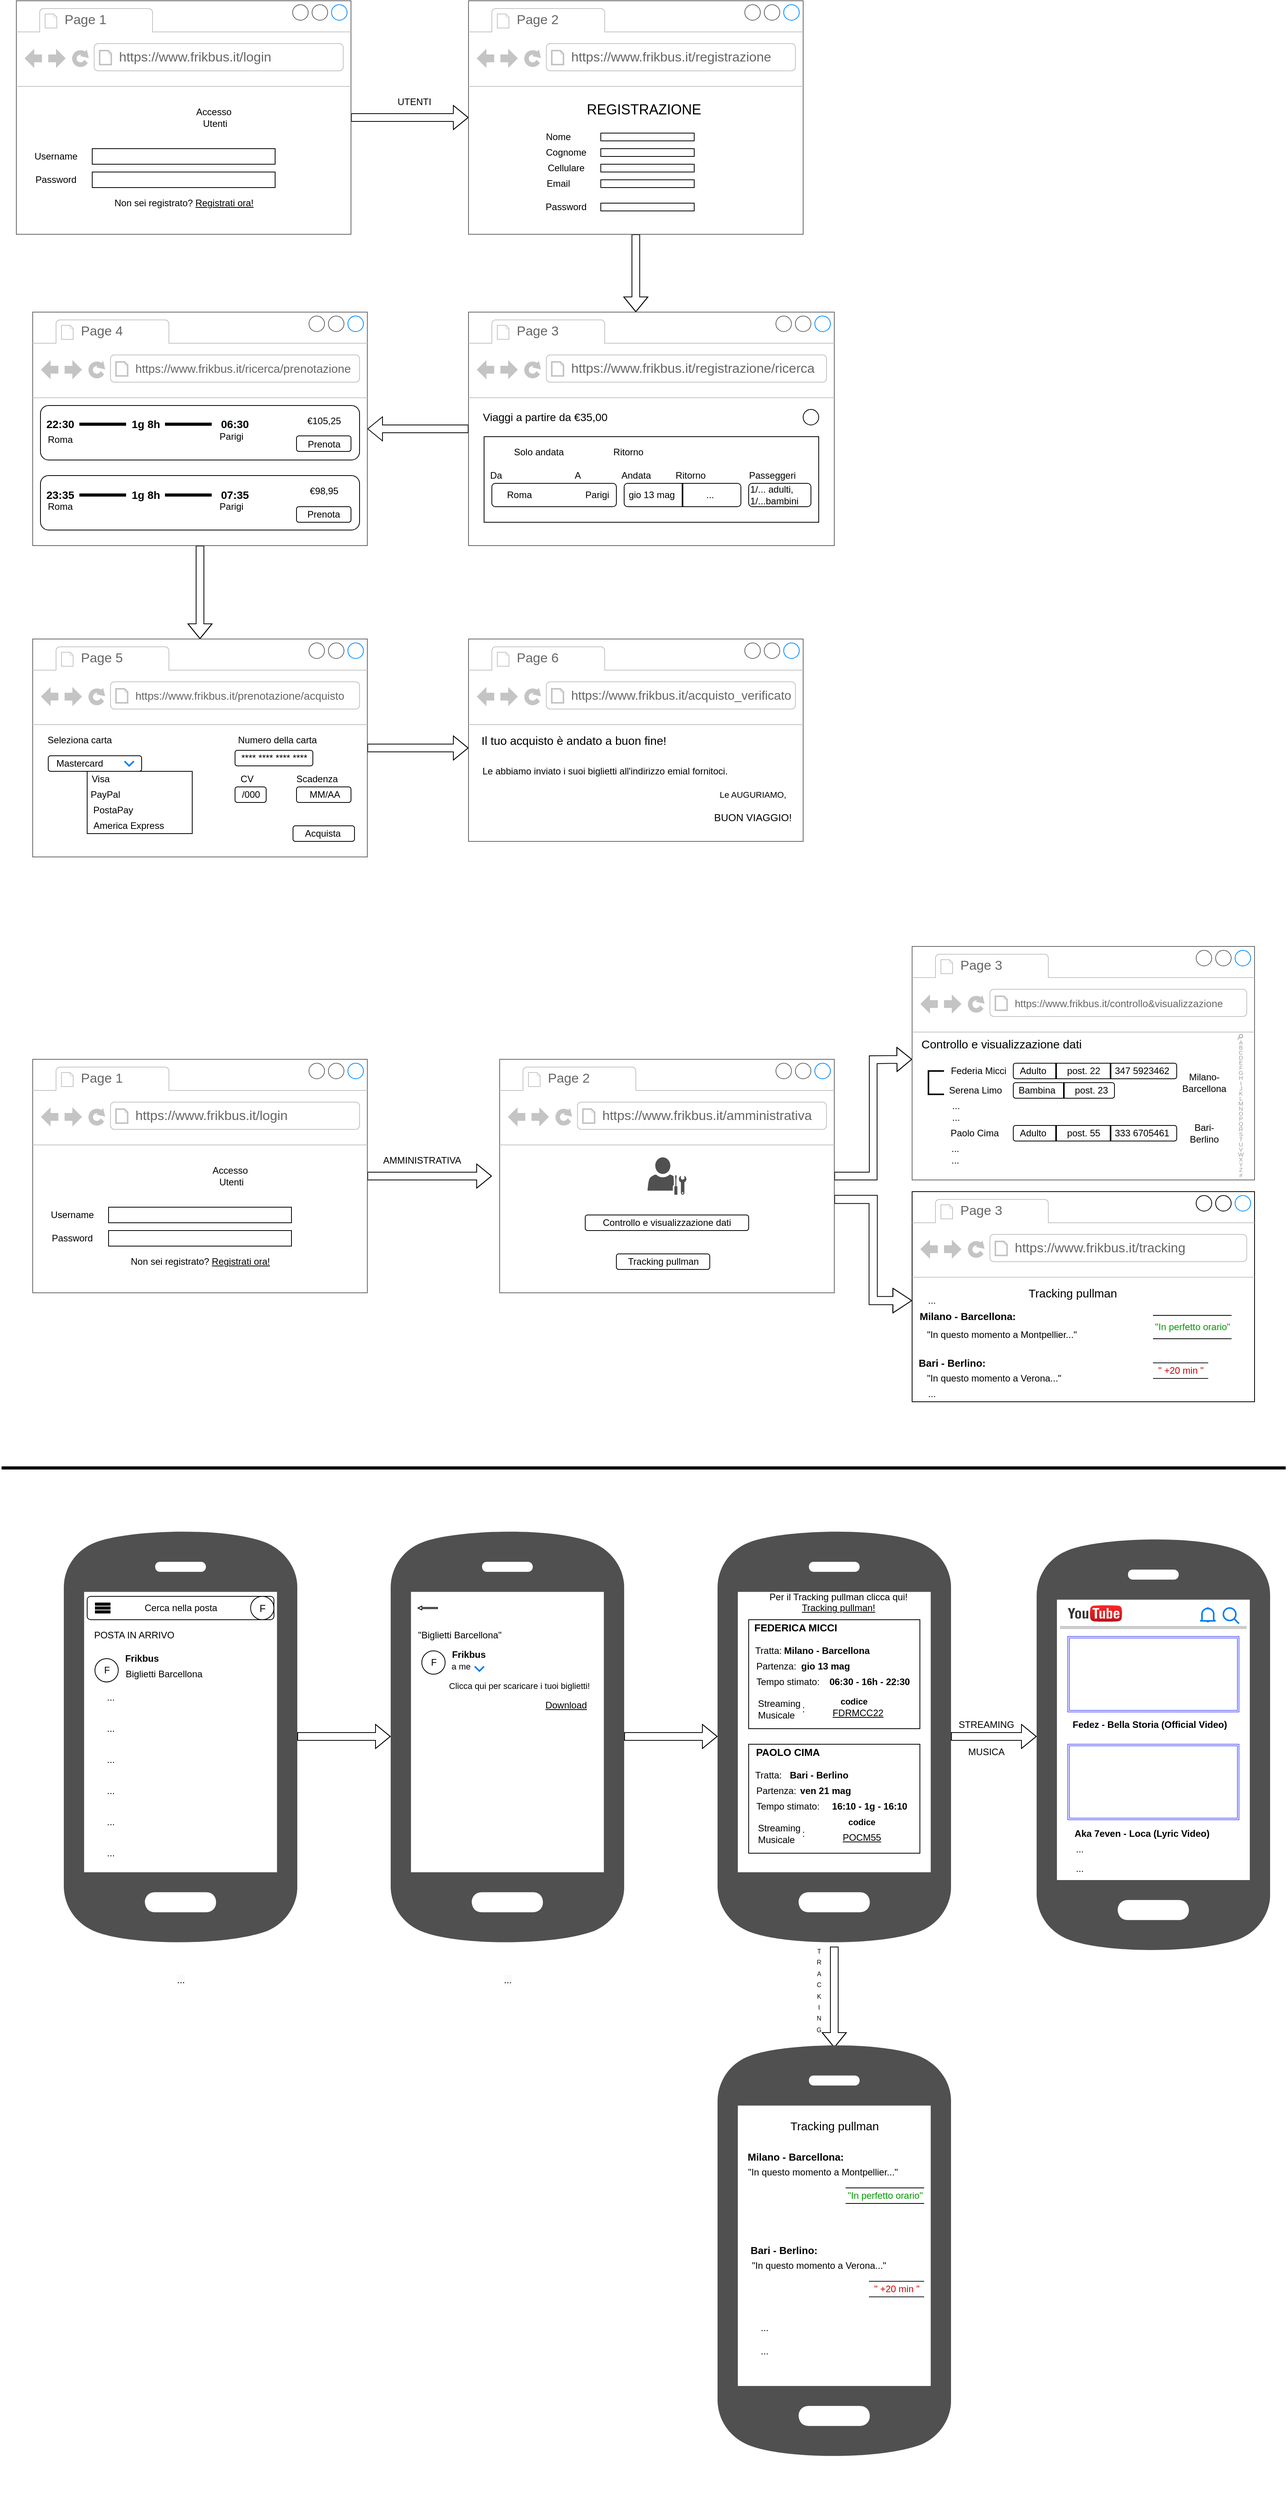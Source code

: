 <mxfile version="14.4.3" type="device"><diagram id="caE5Gjq0dJQkNuKnopuj" name="Page-1"><mxGraphModel dx="5087" dy="2670" grid="1" gridSize="10" guides="1" tooltips="1" connect="1" arrows="1" fold="1" page="1" pageScale="1" pageWidth="827" pageHeight="1169" math="0" shadow="0"><root><mxCell id="0"/><mxCell id="1" parent="0"/><mxCell id="NkhRu724K2PwtEVL4MZ3-8" style="edgeStyle=orthogonalEdgeStyle;shape=flexArrow;rounded=0;orthogonalLoop=1;jettySize=auto;html=1;" parent="1" source="NkhRu724K2PwtEVL4MZ3-1" edge="1"><mxGeometry relative="1" as="geometry"><mxPoint x="600.0" y="190.0" as="targetPoint"/></mxGeometry></mxCell><mxCell id="NkhRu724K2PwtEVL4MZ3-1" value="" style="strokeWidth=1;shadow=0;dashed=0;align=center;html=1;shape=mxgraph.mockup.containers.browserWindow;rSize=0;strokeColor=#666666;strokeColor2=#008cff;strokeColor3=#c4c4c4;mainText=,;recursiveResize=0;" parent="1" vertex="1"><mxGeometry x="19" y="40" width="430" height="300" as="geometry"/></mxCell><mxCell id="NkhRu724K2PwtEVL4MZ3-2" value="Page 1" style="strokeWidth=1;shadow=0;dashed=0;align=center;html=1;shape=mxgraph.mockup.containers.anchor;fontSize=17;fontColor=#666666;align=left;" parent="NkhRu724K2PwtEVL4MZ3-1" vertex="1"><mxGeometry x="60" y="12" width="110" height="26" as="geometry"/></mxCell><mxCell id="NkhRu724K2PwtEVL4MZ3-3" value="https://www.frikbus.it/login" style="strokeWidth=1;shadow=0;dashed=0;align=center;html=1;shape=mxgraph.mockup.containers.anchor;rSize=0;fontSize=17;fontColor=#666666;align=left;" parent="NkhRu724K2PwtEVL4MZ3-1" vertex="1"><mxGeometry x="130" y="60" width="250" height="26" as="geometry"/></mxCell><mxCell id="NkhRu724K2PwtEVL4MZ3-4" value="" style="shape=image;html=1;verticalAlign=top;verticalLabelPosition=bottom;labelBackgroundColor=#ffffff;imageAspect=0;aspect=fixed;image=https://cdn0.iconfinder.com/data/icons/small-n-flat/24/678109-profile-group-128.png" parent="NkhRu724K2PwtEVL4MZ3-1" vertex="1"><mxGeometry x="170" y="125" width="50" height="50" as="geometry"/></mxCell><mxCell id="NkhRu724K2PwtEVL4MZ3-6" value="Accesso&amp;nbsp;&lt;br&gt;Utenti" style="text;html=1;resizable=0;autosize=1;align=center;verticalAlign=middle;points=[];fillColor=none;strokeColor=none;rounded=0;" parent="NkhRu724K2PwtEVL4MZ3-1" vertex="1"><mxGeometry x="225" y="135" width="60" height="30" as="geometry"/></mxCell><mxCell id="h54jv3Wtk3lSuQJJa7XK-1" value="" style="rounded=0;whiteSpace=wrap;html=1;" parent="NkhRu724K2PwtEVL4MZ3-1" vertex="1"><mxGeometry x="97.5" y="190" width="235" height="20" as="geometry"/></mxCell><mxCell id="h54jv3Wtk3lSuQJJa7XK-2" value="" style="rounded=0;whiteSpace=wrap;html=1;" parent="NkhRu724K2PwtEVL4MZ3-1" vertex="1"><mxGeometry x="97.5" y="220" width="235" height="20" as="geometry"/></mxCell><mxCell id="h54jv3Wtk3lSuQJJa7XK-3" value="Username" style="text;html=1;strokeColor=none;fillColor=none;align=center;verticalAlign=middle;whiteSpace=wrap;rounded=0;" parent="NkhRu724K2PwtEVL4MZ3-1" vertex="1"><mxGeometry x="31" y="190" width="40" height="20" as="geometry"/></mxCell><mxCell id="h54jv3Wtk3lSuQJJa7XK-4" value="Password" style="text;html=1;strokeColor=none;fillColor=none;align=center;verticalAlign=middle;whiteSpace=wrap;rounded=0;" parent="NkhRu724K2PwtEVL4MZ3-1" vertex="1"><mxGeometry x="31" y="220" width="40" height="20" as="geometry"/></mxCell><mxCell id="h54jv3Wtk3lSuQJJa7XK-5" value="Non sei registrato? &lt;u&gt;Registrati ora!&lt;/u&gt;" style="text;html=1;strokeColor=none;fillColor=none;align=center;verticalAlign=middle;whiteSpace=wrap;rounded=0;" parent="NkhRu724K2PwtEVL4MZ3-1" vertex="1"><mxGeometry x="117.5" y="250" width="195" height="20" as="geometry"/></mxCell><mxCell id="NkhRu724K2PwtEVL4MZ3-40" style="edgeStyle=orthogonalEdgeStyle;shape=flexArrow;rounded=0;orthogonalLoop=1;jettySize=auto;html=1;" parent="1" source="NkhRu724K2PwtEVL4MZ3-9" edge="1"><mxGeometry relative="1" as="geometry"><mxPoint x="815" y="440" as="targetPoint"/></mxGeometry></mxCell><mxCell id="NkhRu724K2PwtEVL4MZ3-9" value="" style="strokeWidth=1;shadow=0;dashed=0;align=center;html=1;shape=mxgraph.mockup.containers.browserWindow;rSize=0;strokeColor=#666666;strokeColor2=#008cff;strokeColor3=#c4c4c4;mainText=,;recursiveResize=0;" parent="1" vertex="1"><mxGeometry x="600" y="40" width="430" height="300" as="geometry"/></mxCell><mxCell id="NkhRu724K2PwtEVL4MZ3-10" value="Page 2" style="strokeWidth=1;shadow=0;dashed=0;align=center;html=1;shape=mxgraph.mockup.containers.anchor;fontSize=17;fontColor=#666666;align=left;" parent="NkhRu724K2PwtEVL4MZ3-9" vertex="1"><mxGeometry x="60" y="12" width="110" height="26" as="geometry"/></mxCell><mxCell id="NkhRu724K2PwtEVL4MZ3-11" value="https://www.frikbus.it/registrazione" style="strokeWidth=1;shadow=0;dashed=0;align=center;html=1;shape=mxgraph.mockup.containers.anchor;rSize=0;fontSize=17;fontColor=#666666;align=left;" parent="NkhRu724K2PwtEVL4MZ3-9" vertex="1"><mxGeometry x="130" y="60" width="250" height="26" as="geometry"/></mxCell><mxCell id="NkhRu724K2PwtEVL4MZ3-39" value="&lt;font style=&quot;font-size: 18px&quot;&gt;REGISTRAZIONE&lt;/font&gt;" style="text;html=1;resizable=0;autosize=1;align=center;verticalAlign=middle;points=[];fillColor=none;strokeColor=none;rounded=0;" parent="NkhRu724K2PwtEVL4MZ3-9" vertex="1"><mxGeometry x="145" y="130" width="160" height="20" as="geometry"/></mxCell><mxCell id="NkhRu724K2PwtEVL4MZ3-36" value="Cellulare" style="text;html=1;resizable=0;autosize=1;align=center;verticalAlign=middle;points=[];fillColor=none;strokeColor=none;rounded=0;" parent="NkhRu724K2PwtEVL4MZ3-9" vertex="1"><mxGeometry x="95" y="205" width="60" height="20" as="geometry"/></mxCell><mxCell id="NkhRu724K2PwtEVL4MZ3-16" value="" style="shape=image;html=1;verticalAlign=top;verticalLabelPosition=bottom;labelBackgroundColor=#ffffff;imageAspect=0;aspect=fixed;image=https://cdn4.iconfinder.com/data/icons/glyphs/24/icons_user-128.png" parent="1" vertex="1"><mxGeometry x="610" y="160" width="40" height="40" as="geometry"/></mxCell><mxCell id="NkhRu724K2PwtEVL4MZ3-26" value="" style="rounded=0;whiteSpace=wrap;html=1;" parent="1" vertex="1"><mxGeometry x="770" y="300" width="120" height="10" as="geometry"/></mxCell><mxCell id="NkhRu724K2PwtEVL4MZ3-29" value="" style="rounded=0;whiteSpace=wrap;html=1;" parent="1" vertex="1"><mxGeometry x="770" y="270" width="120" height="10" as="geometry"/></mxCell><mxCell id="NkhRu724K2PwtEVL4MZ3-30" value="" style="rounded=0;whiteSpace=wrap;html=1;" parent="1" vertex="1"><mxGeometry x="770" y="250" width="120" height="10" as="geometry"/></mxCell><mxCell id="NkhRu724K2PwtEVL4MZ3-31" value="" style="rounded=0;whiteSpace=wrap;html=1;" parent="1" vertex="1"><mxGeometry x="770" y="230" width="120" height="10" as="geometry"/></mxCell><mxCell id="NkhRu724K2PwtEVL4MZ3-33" value="" style="rounded=0;whiteSpace=wrap;html=1;" parent="1" vertex="1"><mxGeometry x="770" y="210" width="120" height="10" as="geometry"/></mxCell><mxCell id="NkhRu724K2PwtEVL4MZ3-34" value="Nome" style="text;html=1;resizable=0;autosize=1;align=center;verticalAlign=middle;points=[];fillColor=none;strokeColor=none;rounded=0;" parent="1" vertex="1"><mxGeometry x="690" y="205" width="50" height="20" as="geometry"/></mxCell><mxCell id="NkhRu724K2PwtEVL4MZ3-35" value="Cognome" style="text;html=1;resizable=0;autosize=1;align=center;verticalAlign=middle;points=[];fillColor=none;strokeColor=none;rounded=0;" parent="1" vertex="1"><mxGeometry x="690" y="225" width="70" height="20" as="geometry"/></mxCell><mxCell id="NkhRu724K2PwtEVL4MZ3-37" value="Email" style="text;html=1;resizable=0;autosize=1;align=center;verticalAlign=middle;points=[];fillColor=none;strokeColor=none;rounded=0;" parent="1" vertex="1"><mxGeometry x="690" y="265" width="50" height="20" as="geometry"/></mxCell><mxCell id="NkhRu724K2PwtEVL4MZ3-38" value="Password" style="text;html=1;resizable=0;autosize=1;align=center;verticalAlign=middle;points=[];fillColor=none;strokeColor=none;rounded=0;" parent="1" vertex="1"><mxGeometry x="690" y="295" width="70" height="20" as="geometry"/></mxCell><mxCell id="NkhRu724K2PwtEVL4MZ3-48" style="edgeStyle=orthogonalEdgeStyle;shape=flexArrow;rounded=0;orthogonalLoop=1;jettySize=auto;html=1;entryX=1;entryY=0.5;entryDx=0;entryDy=0;entryPerimeter=0;" parent="1" source="NkhRu724K2PwtEVL4MZ3-41" target="NkhRu724K2PwtEVL4MZ3-45" edge="1"><mxGeometry relative="1" as="geometry"/></mxCell><mxCell id="NkhRu724K2PwtEVL4MZ3-41" value="" style="strokeWidth=1;shadow=0;dashed=0;align=center;html=1;shape=mxgraph.mockup.containers.browserWindow;rSize=0;strokeColor=#666666;strokeColor2=#008cff;strokeColor3=#c4c4c4;mainText=,;recursiveResize=0;" parent="1" vertex="1"><mxGeometry x="600" y="440" width="470" height="300" as="geometry"/></mxCell><mxCell id="NkhRu724K2PwtEVL4MZ3-42" value="Page 3" style="strokeWidth=1;shadow=0;dashed=0;align=center;html=1;shape=mxgraph.mockup.containers.anchor;fontSize=17;fontColor=#666666;align=left;" parent="NkhRu724K2PwtEVL4MZ3-41" vertex="1"><mxGeometry x="60" y="12" width="110" height="26" as="geometry"/></mxCell><mxCell id="NkhRu724K2PwtEVL4MZ3-43" value="&lt;font style=&quot;font-size: 17px&quot;&gt;https://www.frikbus.it/registrazione/ricerca&lt;/font&gt;" style="strokeWidth=1;shadow=0;dashed=0;align=center;html=1;shape=mxgraph.mockup.containers.anchor;rSize=0;fontSize=17;fontColor=#666666;align=left;" parent="NkhRu724K2PwtEVL4MZ3-41" vertex="1"><mxGeometry x="130" y="60" width="250" height="26" as="geometry"/></mxCell><mxCell id="NkhRu724K2PwtEVL4MZ3-54" value="" style="rounded=0;whiteSpace=wrap;html=1;" parent="NkhRu724K2PwtEVL4MZ3-41" vertex="1"><mxGeometry x="20" y="160" width="430" height="110" as="geometry"/></mxCell><mxCell id="NkhRu724K2PwtEVL4MZ3-55" value="&lt;font style=&quot;font-size: 14px&quot;&gt;Viaggi a partire da&amp;nbsp;€35,00&amp;nbsp;&lt;/font&gt;" style="text;html=1;resizable=0;autosize=1;align=center;verticalAlign=middle;points=[];fillColor=none;strokeColor=none;rounded=0;" parent="NkhRu724K2PwtEVL4MZ3-41" vertex="1"><mxGeometry x="10" y="125" width="180" height="20" as="geometry"/></mxCell><mxCell id="NkhRu724K2PwtEVL4MZ3-61" value="" style="shape=image;html=1;verticalAlign=top;verticalLabelPosition=bottom;labelBackgroundColor=#ffffff;imageAspect=0;aspect=fixed;image=https://cdn2.iconfinder.com/data/icons/essential-web-1-1/50/control-record-circle-choice-round-128.png" parent="NkhRu724K2PwtEVL4MZ3-41" vertex="1"><mxGeometry x="30" y="170" width="20" height="20" as="geometry"/></mxCell><mxCell id="NkhRu724K2PwtEVL4MZ3-65" value="" style="rounded=1;whiteSpace=wrap;html=1;" parent="NkhRu724K2PwtEVL4MZ3-41" vertex="1"><mxGeometry x="30" y="220" width="160" height="30" as="geometry"/></mxCell><mxCell id="NkhRu724K2PwtEVL4MZ3-67" value="" style="shape=image;html=1;verticalAlign=top;verticalLabelPosition=bottom;labelBackgroundColor=#ffffff;imageAspect=0;aspect=fixed;image=https://cdn3.iconfinder.com/data/icons/simple-files-1/128/Location-128.png" parent="NkhRu724K2PwtEVL4MZ3-41" vertex="1"><mxGeometry x="30" y="225" width="20" height="20" as="geometry"/></mxCell><mxCell id="NkhRu724K2PwtEVL4MZ3-69" value="Roma" style="text;html=1;resizable=0;autosize=1;align=center;verticalAlign=middle;points=[];fillColor=none;strokeColor=none;rounded=0;" parent="NkhRu724K2PwtEVL4MZ3-41" vertex="1"><mxGeometry x="40" y="225" width="50" height="20" as="geometry"/></mxCell><mxCell id="NkhRu724K2PwtEVL4MZ3-78" value="" style="shape=image;html=1;verticalAlign=top;verticalLabelPosition=bottom;labelBackgroundColor=#ffffff;imageAspect=0;aspect=fixed;image=https://cdn3.iconfinder.com/data/icons/simple-files-1/128/Location-128.png" parent="NkhRu724K2PwtEVL4MZ3-41" vertex="1"><mxGeometry x="130" y="225" width="20" height="20" as="geometry"/></mxCell><mxCell id="NkhRu724K2PwtEVL4MZ3-79" value="Parigi" style="text;html=1;resizable=0;autosize=1;align=center;verticalAlign=middle;points=[];fillColor=none;strokeColor=none;rounded=0;" parent="NkhRu724K2PwtEVL4MZ3-41" vertex="1"><mxGeometry x="140" y="225" width="50" height="20" as="geometry"/></mxCell><mxCell id="NkhRu724K2PwtEVL4MZ3-84" value="Andata" style="text;html=1;resizable=0;autosize=1;align=center;verticalAlign=middle;points=[];fillColor=none;strokeColor=none;rounded=0;" parent="NkhRu724K2PwtEVL4MZ3-41" vertex="1"><mxGeometry x="190" y="200" width="50" height="20" as="geometry"/></mxCell><mxCell id="NkhRu724K2PwtEVL4MZ3-85" value="Ritorno" style="text;html=1;resizable=0;autosize=1;align=center;verticalAlign=middle;points=[];fillColor=none;strokeColor=none;rounded=0;" parent="NkhRu724K2PwtEVL4MZ3-41" vertex="1"><mxGeometry x="260" y="200" width="50" height="20" as="geometry"/></mxCell><mxCell id="NkhRu724K2PwtEVL4MZ3-87" value="Passeggeri" style="text;html=1;resizable=0;autosize=1;align=center;verticalAlign=middle;points=[];fillColor=none;strokeColor=none;rounded=0;" parent="NkhRu724K2PwtEVL4MZ3-41" vertex="1"><mxGeometry x="350" y="200" width="80" height="20" as="geometry"/></mxCell><mxCell id="NkhRu724K2PwtEVL4MZ3-92" value="" style="ellipse;whiteSpace=wrap;html=1;aspect=fixed;" parent="NkhRu724K2PwtEVL4MZ3-41" vertex="1"><mxGeometry x="430" y="125" width="20" height="20" as="geometry"/></mxCell><mxCell id="NkhRu724K2PwtEVL4MZ3-52" style="edgeStyle=orthogonalEdgeStyle;shape=flexArrow;rounded=0;orthogonalLoop=1;jettySize=auto;html=1;" parent="1" source="NkhRu724K2PwtEVL4MZ3-45" edge="1"><mxGeometry relative="1" as="geometry"><mxPoint x="255" y="860" as="targetPoint"/></mxGeometry></mxCell><mxCell id="NkhRu724K2PwtEVL4MZ3-45" value="&#10;&#10;&lt;span style=&quot;color: rgb(0, 0, 0); font-family: helvetica; font-size: 12px; font-style: normal; font-weight: 400; letter-spacing: normal; text-align: center; text-indent: 0px; text-transform: none; word-spacing: 0px; background-color: rgb(248, 249, 250); display: inline; float: none;&quot;&gt;Roma&lt;/span&gt;&#10;&#10;" style="strokeWidth=1;shadow=0;dashed=0;align=center;html=1;shape=mxgraph.mockup.containers.browserWindow;rSize=0;strokeColor=#666666;strokeColor2=#008cff;strokeColor3=#c4c4c4;mainText=,;recursiveResize=0;" parent="1" vertex="1"><mxGeometry x="40" y="440" width="430" height="300" as="geometry"/></mxCell><mxCell id="NkhRu724K2PwtEVL4MZ3-46" value="Page 4" style="strokeWidth=1;shadow=0;dashed=0;align=center;html=1;shape=mxgraph.mockup.containers.anchor;fontSize=17;fontColor=#666666;align=left;" parent="NkhRu724K2PwtEVL4MZ3-45" vertex="1"><mxGeometry x="60" y="12" width="110" height="26" as="geometry"/></mxCell><mxCell id="NkhRu724K2PwtEVL4MZ3-47" value="&lt;font style=&quot;font-size: 15px&quot;&gt;https://www.frikbus.it/ricerca/prenotazione&lt;/font&gt;" style="strokeWidth=1;shadow=0;dashed=0;align=center;html=1;shape=mxgraph.mockup.containers.anchor;rSize=0;fontSize=17;fontColor=#666666;align=left;" parent="NkhRu724K2PwtEVL4MZ3-45" vertex="1"><mxGeometry x="130" y="60" width="250" height="26" as="geometry"/></mxCell><mxCell id="NkhRu724K2PwtEVL4MZ3-109" value="&lt;br&gt;&lt;br&gt;" style="rounded=1;whiteSpace=wrap;html=1;" parent="NkhRu724K2PwtEVL4MZ3-45" vertex="1"><mxGeometry x="10" y="120" width="410" height="70" as="geometry"/></mxCell><mxCell id="NkhRu724K2PwtEVL4MZ3-114" value="" style="rounded=1;whiteSpace=wrap;html=1;" parent="NkhRu724K2PwtEVL4MZ3-45" vertex="1"><mxGeometry x="10" y="210" width="410" height="70" as="geometry"/></mxCell><mxCell id="NkhRu724K2PwtEVL4MZ3-119" value="Roma" style="text;html=1;resizable=0;autosize=1;align=center;verticalAlign=middle;points=[];fillColor=none;strokeColor=none;rounded=0;" parent="NkhRu724K2PwtEVL4MZ3-45" vertex="1"><mxGeometry x="10" y="240" width="50" height="20" as="geometry"/></mxCell><mxCell id="NkhRu724K2PwtEVL4MZ3-135" value="Prenota" style="rounded=1;whiteSpace=wrap;html=1;" parent="NkhRu724K2PwtEVL4MZ3-45" vertex="1"><mxGeometry x="339" y="250" width="70" height="20" as="geometry"/></mxCell><mxCell id="NkhRu724K2PwtEVL4MZ3-137" value="€98,95" style="text;html=1;resizable=0;autosize=1;align=center;verticalAlign=middle;points=[];fillColor=none;strokeColor=none;rounded=0;" parent="NkhRu724K2PwtEVL4MZ3-45" vertex="1"><mxGeometry x="349" y="220" width="50" height="20" as="geometry"/></mxCell><mxCell id="_-wz9Ps0J6Y4Te5a7cb2-25" style="edgeStyle=orthogonalEdgeStyle;shape=flexArrow;rounded=0;orthogonalLoop=1;jettySize=auto;html=1;" parent="1" source="NkhRu724K2PwtEVL4MZ3-49" edge="1"><mxGeometry relative="1" as="geometry"><mxPoint x="600" y="1000" as="targetPoint"/></mxGeometry></mxCell><mxCell id="NkhRu724K2PwtEVL4MZ3-49" value="" style="strokeWidth=1;shadow=0;dashed=0;align=center;html=1;shape=mxgraph.mockup.containers.browserWindow;rSize=0;strokeColor=#666666;strokeColor2=#008cff;strokeColor3=#c4c4c4;mainText=,;recursiveResize=0;" parent="1" vertex="1"><mxGeometry x="40" y="860" width="430" height="280" as="geometry"/></mxCell><mxCell id="NkhRu724K2PwtEVL4MZ3-50" value="Page 5" style="strokeWidth=1;shadow=0;dashed=0;align=center;html=1;shape=mxgraph.mockup.containers.anchor;fontSize=17;fontColor=#666666;align=left;" parent="NkhRu724K2PwtEVL4MZ3-49" vertex="1"><mxGeometry x="60" y="12" width="110" height="26" as="geometry"/></mxCell><mxCell id="NkhRu724K2PwtEVL4MZ3-51" value="&lt;font&gt;&lt;font style=&quot;font-size: 14px&quot;&gt;https://www.frikbus.it/prenotazione/acquisto&lt;/font&gt;&lt;br&gt;&lt;/font&gt;" style="strokeWidth=1;shadow=0;dashed=0;align=center;html=1;shape=mxgraph.mockup.containers.anchor;rSize=0;fontSize=17;fontColor=#666666;align=left;" parent="NkhRu724K2PwtEVL4MZ3-49" vertex="1"><mxGeometry x="130" y="60" width="250" height="26" as="geometry"/></mxCell><mxCell id="NkhRu724K2PwtEVL4MZ3-94" value="Seleziona carta" style="text;html=1;resizable=0;autosize=1;align=center;verticalAlign=middle;points=[];fillColor=none;strokeColor=none;rounded=0;" parent="NkhRu724K2PwtEVL4MZ3-49" vertex="1"><mxGeometry x="10" y="120" width="100" height="20" as="geometry"/></mxCell><mxCell id="NkhRu724K2PwtEVL4MZ3-95" value="" style="rounded=1;whiteSpace=wrap;html=1;" parent="NkhRu724K2PwtEVL4MZ3-49" vertex="1"><mxGeometry x="20" y="150" width="120" height="20" as="geometry"/></mxCell><mxCell id="NkhRu724K2PwtEVL4MZ3-71" value="" style="html=1;verticalLabelPosition=bottom;labelBackgroundColor=#ffffff;verticalAlign=top;shadow=0;dashed=0;strokeWidth=2;shape=mxgraph.ios7.misc.down;strokeColor=#0080f0;" parent="NkhRu724K2PwtEVL4MZ3-49" vertex="1"><mxGeometry x="118" y="157" width="12" height="6" as="geometry"/></mxCell><mxCell id="NkhRu724K2PwtEVL4MZ3-101" value="" style="rounded=0;whiteSpace=wrap;html=1;" parent="NkhRu724K2PwtEVL4MZ3-49" vertex="1"><mxGeometry x="70" y="170" width="135" height="80" as="geometry"/></mxCell><mxCell id="NkhRu724K2PwtEVL4MZ3-103" value="PayPal" style="text;html=1;resizable=0;autosize=1;align=center;verticalAlign=middle;points=[];fillColor=none;strokeColor=none;rounded=0;" parent="NkhRu724K2PwtEVL4MZ3-49" vertex="1"><mxGeometry x="68" y="190" width="50" height="20" as="geometry"/></mxCell><mxCell id="NkhRu724K2PwtEVL4MZ3-104" value="PostaPay" style="text;html=1;resizable=0;autosize=1;align=center;verticalAlign=middle;points=[];fillColor=none;strokeColor=none;rounded=0;" parent="NkhRu724K2PwtEVL4MZ3-49" vertex="1"><mxGeometry x="68" y="210" width="70" height="20" as="geometry"/></mxCell><mxCell id="NkhRu724K2PwtEVL4MZ3-102" value="Visa" style="text;html=1;resizable=0;autosize=1;align=right;verticalAlign=middle;points=[];fillColor=none;strokeColor=none;rounded=0;" parent="NkhRu724K2PwtEVL4MZ3-49" vertex="1"><mxGeometry x="60" y="170" width="40" height="20" as="geometry"/></mxCell><mxCell id="NkhRu724K2PwtEVL4MZ3-105" value="America Express" style="text;html=1;resizable=0;autosize=1;align=center;verticalAlign=middle;points=[];fillColor=none;strokeColor=none;rounded=0;" parent="NkhRu724K2PwtEVL4MZ3-49" vertex="1"><mxGeometry x="68" y="230" width="110" height="20" as="geometry"/></mxCell><mxCell id="NkhRu724K2PwtEVL4MZ3-107" value="" style="rounded=1;whiteSpace=wrap;html=1;" parent="NkhRu724K2PwtEVL4MZ3-49" vertex="1"><mxGeometry x="260" y="143" width="100" height="20" as="geometry"/></mxCell><mxCell id="_-wz9Ps0J6Y4Te5a7cb2-1" value="CV" style="text;html=1;resizable=0;autosize=1;align=center;verticalAlign=middle;points=[];fillColor=none;strokeColor=none;rounded=0;" parent="NkhRu724K2PwtEVL4MZ3-49" vertex="1"><mxGeometry x="260" y="170" width="30" height="20" as="geometry"/></mxCell><mxCell id="_-wz9Ps0J6Y4Te5a7cb2-3" value="" style="rounded=1;whiteSpace=wrap;html=1;" parent="NkhRu724K2PwtEVL4MZ3-49" vertex="1"><mxGeometry x="260" y="190" width="40" height="20" as="geometry"/></mxCell><mxCell id="NkhRu724K2PwtEVL4MZ3-106" value="Numero della carta" style="text;html=1;resizable=0;autosize=1;align=center;verticalAlign=middle;points=[];fillColor=none;strokeColor=none;rounded=0;" parent="NkhRu724K2PwtEVL4MZ3-49" vertex="1"><mxGeometry x="254" y="120" width="120" height="20" as="geometry"/></mxCell><mxCell id="_-wz9Ps0J6Y4Te5a7cb2-4" value="Scadenza" style="text;html=1;resizable=0;autosize=1;align=center;verticalAlign=middle;points=[];fillColor=none;strokeColor=none;rounded=0;" parent="NkhRu724K2PwtEVL4MZ3-49" vertex="1"><mxGeometry x="330" y="170" width="70" height="20" as="geometry"/></mxCell><mxCell id="_-wz9Ps0J6Y4Te5a7cb2-5" value="/000" style="text;html=1;resizable=0;autosize=1;align=center;verticalAlign=middle;points=[];fillColor=none;strokeColor=none;rounded=0;" parent="NkhRu724K2PwtEVL4MZ3-49" vertex="1"><mxGeometry x="260" y="190" width="40" height="20" as="geometry"/></mxCell><mxCell id="_-wz9Ps0J6Y4Te5a7cb2-6" value="" style="rounded=1;whiteSpace=wrap;html=1;" parent="NkhRu724K2PwtEVL4MZ3-49" vertex="1"><mxGeometry x="339" y="190" width="70" height="20" as="geometry"/></mxCell><mxCell id="_-wz9Ps0J6Y4Te5a7cb2-7" value="MM/AA" style="text;html=1;resizable=0;autosize=1;align=center;verticalAlign=middle;points=[];fillColor=none;strokeColor=none;rounded=0;" parent="NkhRu724K2PwtEVL4MZ3-49" vertex="1"><mxGeometry x="350" y="190" width="50" height="20" as="geometry"/></mxCell><mxCell id="_-wz9Ps0J6Y4Te5a7cb2-8" value="**** **** **** ****" style="text;html=1;resizable=0;autosize=1;align=center;verticalAlign=middle;points=[];fillColor=none;strokeColor=none;rounded=0;" parent="NkhRu724K2PwtEVL4MZ3-49" vertex="1"><mxGeometry x="260" y="143" width="100" height="20" as="geometry"/></mxCell><mxCell id="_-wz9Ps0J6Y4Te5a7cb2-23" value="" style="rounded=1;whiteSpace=wrap;html=1;" parent="NkhRu724K2PwtEVL4MZ3-49" vertex="1"><mxGeometry x="334.5" y="240" width="79" height="20" as="geometry"/></mxCell><mxCell id="_-wz9Ps0J6Y4Te5a7cb2-24" value="Acquista&amp;nbsp;" style="text;html=1;resizable=0;autosize=1;align=center;verticalAlign=middle;points=[];fillColor=none;strokeColor=none;rounded=0;" parent="NkhRu724K2PwtEVL4MZ3-49" vertex="1"><mxGeometry x="344" y="240" width="60" height="20" as="geometry"/></mxCell><mxCell id="NkhRu724K2PwtEVL4MZ3-53" value="UTENTI" style="text;html=1;resizable=0;autosize=1;align=center;verticalAlign=middle;points=[];fillColor=none;strokeColor=none;rounded=0;" parent="1" vertex="1"><mxGeometry x="500" y="160" width="60" height="20" as="geometry"/></mxCell><mxCell id="NkhRu724K2PwtEVL4MZ3-58" value="Solo andata" style="text;html=1;resizable=0;autosize=1;align=center;verticalAlign=middle;points=[];fillColor=none;strokeColor=none;rounded=0;" parent="1" vertex="1"><mxGeometry x="650" y="610" width="80" height="20" as="geometry"/></mxCell><mxCell id="NkhRu724K2PwtEVL4MZ3-62" value="" style="shape=image;html=1;verticalAlign=top;verticalLabelPosition=bottom;labelBackgroundColor=#ffffff;imageAspect=0;aspect=fixed;image=https://cdn2.iconfinder.com/data/icons/essential-web-1-1/50/control-record-circle-choice-round-128.png" parent="1" vertex="1"><mxGeometry x="760" y="610" width="20" height="20" as="geometry"/></mxCell><mxCell id="NkhRu724K2PwtEVL4MZ3-63" value="Ritorno" style="text;html=1;resizable=0;autosize=1;align=center;verticalAlign=middle;points=[];fillColor=none;strokeColor=none;rounded=0;" parent="1" vertex="1"><mxGeometry x="780" y="610" width="50" height="20" as="geometry"/></mxCell><mxCell id="NkhRu724K2PwtEVL4MZ3-68" value="Da" style="text;html=1;resizable=0;autosize=1;align=center;verticalAlign=middle;points=[];fillColor=none;strokeColor=none;rounded=0;" parent="1" vertex="1"><mxGeometry x="620" y="640" width="30" height="20" as="geometry"/></mxCell><mxCell id="NkhRu724K2PwtEVL4MZ3-77" value="A" style="text;html=1;resizable=0;autosize=1;align=center;verticalAlign=middle;points=[];fillColor=none;strokeColor=none;rounded=0;" parent="1" vertex="1"><mxGeometry x="730" y="640" width="20" height="20" as="geometry"/></mxCell><mxCell id="NkhRu724K2PwtEVL4MZ3-80" value="" style="rounded=1;whiteSpace=wrap;html=1;" parent="1" vertex="1"><mxGeometry x="800" y="660" width="150" height="30" as="geometry"/></mxCell><mxCell id="NkhRu724K2PwtEVL4MZ3-81" value="gio 13 mag" style="text;html=1;resizable=0;autosize=1;align=center;verticalAlign=middle;points=[];fillColor=none;strokeColor=none;rounded=0;" parent="1" vertex="1"><mxGeometry x="800" y="665" width="70" height="20" as="geometry"/></mxCell><mxCell id="NkhRu724K2PwtEVL4MZ3-82" value="" style="line;strokeWidth=2;direction=south;html=1;" parent="1" vertex="1"><mxGeometry x="870" y="660" width="10" height="30" as="geometry"/></mxCell><mxCell id="NkhRu724K2PwtEVL4MZ3-83" value="..." style="text;html=1;resizable=0;autosize=1;align=center;verticalAlign=middle;points=[];fillColor=none;strokeColor=none;rounded=0;" parent="1" vertex="1"><mxGeometry x="895" y="665" width="30" height="20" as="geometry"/></mxCell><mxCell id="NkhRu724K2PwtEVL4MZ3-86" value="" style="rounded=1;whiteSpace=wrap;html=1;" parent="1" vertex="1"><mxGeometry x="960" y="660" width="80" height="30" as="geometry"/></mxCell><mxCell id="NkhRu724K2PwtEVL4MZ3-88" value="1/... adulti,&lt;br&gt;1/...bambini" style="text;html=1;resizable=0;autosize=1;align=left;verticalAlign=middle;points=[];fillColor=none;strokeColor=none;rounded=0;" parent="1" vertex="1"><mxGeometry x="960" y="660" width="80" height="30" as="geometry"/></mxCell><mxCell id="NkhRu724K2PwtEVL4MZ3-91" value="" style="shape=image;html=1;verticalAlign=top;verticalLabelPosition=bottom;labelBackgroundColor=#ffffff;imageAspect=0;aspect=fixed;image=https://cdn4.iconfinder.com/data/icons/ionicons/512/icon-ios7-search-strong-128.png" parent="1" vertex="1"><mxGeometry x="1030" y="565" width="20" height="20" as="geometry"/></mxCell><mxCell id="NkhRu724K2PwtEVL4MZ3-96" value="Mastercard" style="text;html=1;resizable=0;autosize=1;align=center;verticalAlign=middle;points=[];fillColor=none;strokeColor=none;rounded=0;" parent="1" vertex="1"><mxGeometry x="60" y="1010" width="80" height="20" as="geometry"/></mxCell><mxCell id="NkhRu724K2PwtEVL4MZ3-115" value="&lt;b&gt;&lt;font style=&quot;font-size: 14px&quot;&gt;22:30&lt;/font&gt;&lt;/b&gt;" style="text;html=1;resizable=0;autosize=1;align=center;verticalAlign=middle;points=[];fillColor=none;strokeColor=none;rounded=0;" parent="1" vertex="1"><mxGeometry x="50" y="574" width="50" height="20" as="geometry"/></mxCell><mxCell id="NkhRu724K2PwtEVL4MZ3-116" value="Roma" style="text;html=1;resizable=0;autosize=1;align=center;verticalAlign=middle;points=[];fillColor=none;strokeColor=none;rounded=0;" parent="1" vertex="1"><mxGeometry x="50" y="594" width="50" height="20" as="geometry"/></mxCell><mxCell id="NkhRu724K2PwtEVL4MZ3-118" value="&lt;b&gt;&lt;font style=&quot;font-size: 14px&quot;&gt;23:35&lt;/font&gt;&lt;/b&gt;" style="text;html=1;resizable=0;autosize=1;align=center;verticalAlign=middle;points=[];fillColor=none;strokeColor=none;rounded=0;" parent="1" vertex="1"><mxGeometry x="50" y="665" width="50" height="20" as="geometry"/></mxCell><mxCell id="NkhRu724K2PwtEVL4MZ3-120" value="" style="line;strokeWidth=4;html=1;perimeter=backbonePerimeter;points=[];outlineConnect=0;" parent="1" vertex="1"><mxGeometry x="100" y="579" width="60" height="10" as="geometry"/></mxCell><mxCell id="NkhRu724K2PwtEVL4MZ3-121" value="" style="line;strokeWidth=4;html=1;perimeter=backbonePerimeter;points=[];outlineConnect=0;" parent="1" vertex="1"><mxGeometry x="100" y="670" width="60" height="10" as="geometry"/></mxCell><mxCell id="NkhRu724K2PwtEVL4MZ3-122" value="&lt;b&gt;&lt;font style=&quot;font-size: 14px&quot;&gt;1g 8h&lt;/font&gt;&lt;/b&gt;" style="text;html=1;resizable=0;autosize=1;align=center;verticalAlign=middle;points=[];fillColor=none;strokeColor=none;rounded=0;" parent="1" vertex="1"><mxGeometry x="160" y="574" width="50" height="20" as="geometry"/></mxCell><mxCell id="NkhRu724K2PwtEVL4MZ3-123" value="&lt;b&gt;&lt;font style=&quot;font-size: 14px&quot;&gt;1g 8h&lt;/font&gt;&lt;/b&gt;" style="text;html=1;resizable=0;autosize=1;align=center;verticalAlign=middle;points=[];fillColor=none;strokeColor=none;rounded=0;" parent="1" vertex="1"><mxGeometry x="160" y="665" width="50" height="20" as="geometry"/></mxCell><mxCell id="NkhRu724K2PwtEVL4MZ3-124" value="" style="line;strokeWidth=4;html=1;perimeter=backbonePerimeter;points=[];outlineConnect=0;" parent="1" vertex="1"><mxGeometry x="210" y="579" width="60" height="10" as="geometry"/></mxCell><mxCell id="NkhRu724K2PwtEVL4MZ3-125" value="" style="line;strokeWidth=4;html=1;perimeter=backbonePerimeter;points=[];outlineConnect=0;" parent="1" vertex="1"><mxGeometry x="210" y="670" width="60" height="10" as="geometry"/></mxCell><mxCell id="NkhRu724K2PwtEVL4MZ3-126" value="&lt;b style=&quot;color: rgb(0 , 0 , 0) ; font-family: &amp;#34;helvetica&amp;#34; ; font-size: 12px ; font-style: normal ; letter-spacing: normal ; text-align: center ; text-indent: 0px ; text-transform: none ; word-spacing: 0px ; background-color: rgb(248 , 249 , 250)&quot;&gt;&lt;font style=&quot;font-size: 14px&quot;&gt;06:30&lt;/font&gt;&lt;/b&gt;" style="text;whiteSpace=wrap;html=1;" parent="1" vertex="1"><mxGeometry x="280" y="569" width="60" height="30" as="geometry"/></mxCell><mxCell id="NkhRu724K2PwtEVL4MZ3-128" value="&lt;b style=&quot;color: rgb(0 , 0 , 0) ; font-family: &amp;#34;helvetica&amp;#34; ; font-size: 12px ; font-style: normal ; letter-spacing: normal ; text-align: center ; text-indent: 0px ; text-transform: none ; word-spacing: 0px ; background-color: rgb(248 , 249 , 250)&quot;&gt;&lt;font style=&quot;font-size: 14px&quot;&gt;07:35&lt;/font&gt;&lt;/b&gt;" style="text;whiteSpace=wrap;html=1;" parent="1" vertex="1"><mxGeometry x="280" y="660" width="60" height="30" as="geometry"/></mxCell><mxCell id="NkhRu724K2PwtEVL4MZ3-129" value="Parigi" style="text;html=1;resizable=0;autosize=1;align=center;verticalAlign=middle;points=[];fillColor=none;strokeColor=none;rounded=0;" parent="1" vertex="1"><mxGeometry x="270" y="590" width="50" height="20" as="geometry"/></mxCell><mxCell id="NkhRu724K2PwtEVL4MZ3-130" value="Parigi" style="text;html=1;resizable=0;autosize=1;align=center;verticalAlign=middle;points=[];fillColor=none;strokeColor=none;rounded=0;" parent="1" vertex="1"><mxGeometry x="270" y="680" width="50" height="20" as="geometry"/></mxCell><mxCell id="NkhRu724K2PwtEVL4MZ3-132" value="" style="rounded=1;whiteSpace=wrap;html=1;" parent="1" vertex="1"><mxGeometry x="379" y="599" width="70" height="20" as="geometry"/></mxCell><mxCell id="NkhRu724K2PwtEVL4MZ3-133" value="Prenota" style="text;html=1;resizable=0;autosize=1;align=center;verticalAlign=middle;points=[];fillColor=none;strokeColor=none;rounded=0;" parent="1" vertex="1"><mxGeometry x="384" y="600" width="60" height="20" as="geometry"/></mxCell><mxCell id="NkhRu724K2PwtEVL4MZ3-136" value="€105,25" style="text;html=1;resizable=0;autosize=1;align=center;verticalAlign=middle;points=[];fillColor=none;strokeColor=none;rounded=0;" parent="1" vertex="1"><mxGeometry x="384" y="570" width="60" height="20" as="geometry"/></mxCell><mxCell id="_-wz9Ps0J6Y4Te5a7cb2-26" value="" style="strokeWidth=1;shadow=0;dashed=0;align=center;html=1;shape=mxgraph.mockup.containers.browserWindow;rSize=0;strokeColor=#666666;strokeColor2=#008cff;strokeColor3=#c4c4c4;mainText=,;recursiveResize=0;" parent="1" vertex="1"><mxGeometry x="600" y="860" width="430" height="260" as="geometry"/></mxCell><mxCell id="_-wz9Ps0J6Y4Te5a7cb2-27" value="Page 6" style="strokeWidth=1;shadow=0;dashed=0;align=center;html=1;shape=mxgraph.mockup.containers.anchor;fontSize=17;fontColor=#666666;align=left;" parent="_-wz9Ps0J6Y4Te5a7cb2-26" vertex="1"><mxGeometry x="60" y="12" width="110" height="26" as="geometry"/></mxCell><mxCell id="_-wz9Ps0J6Y4Te5a7cb2-28" value="&lt;font style=&quot;font-size: 16px&quot;&gt;https://www.frikbus.it/acquisto_verificato&lt;/font&gt;" style="strokeWidth=1;shadow=0;dashed=0;align=center;html=1;shape=mxgraph.mockup.containers.anchor;rSize=0;fontSize=17;fontColor=#666666;align=left;" parent="_-wz9Ps0J6Y4Te5a7cb2-26" vertex="1"><mxGeometry x="130" y="60" width="250" height="26" as="geometry"/></mxCell><mxCell id="_-wz9Ps0J6Y4Te5a7cb2-29" value="&lt;font style=&quot;font-size: 15px&quot;&gt;Il tuo acquisto è andato a buon fine!&lt;/font&gt;" style="text;html=1;resizable=0;autosize=1;align=center;verticalAlign=middle;points=[];fillColor=none;strokeColor=none;rounded=0;" parent="_-wz9Ps0J6Y4Te5a7cb2-26" vertex="1"><mxGeometry x="10" y="120" width="250" height="20" as="geometry"/></mxCell><mxCell id="_-wz9Ps0J6Y4Te5a7cb2-30" value="Le abbiamo inviato i suoi biglietti all'indirizzo emial fornitoci." style="text;html=1;resizable=0;autosize=1;align=center;verticalAlign=middle;points=[];fillColor=none;strokeColor=none;rounded=0;" parent="_-wz9Ps0J6Y4Te5a7cb2-26" vertex="1"><mxGeometry x="10" y="160" width="330" height="20" as="geometry"/></mxCell><mxCell id="_-wz9Ps0J6Y4Te5a7cb2-31" value="&lt;font style=&quot;font-size: 11px&quot;&gt;Le AUGURIAMO,&lt;br&gt;&lt;/font&gt;&lt;br&gt;&lt;font style=&quot;font-size: 13px&quot;&gt;BUON VIAGGIO!&lt;/font&gt;" style="text;html=1;resizable=0;autosize=1;align=center;verticalAlign=middle;points=[];fillColor=none;strokeColor=none;rounded=0;" parent="_-wz9Ps0J6Y4Te5a7cb2-26" vertex="1"><mxGeometry x="305" y="190" width="120" height="50" as="geometry"/></mxCell><mxCell id="h54jv3Wtk3lSuQJJa7XK-17" style="edgeStyle=orthogonalEdgeStyle;shape=flexArrow;rounded=0;orthogonalLoop=1;jettySize=auto;html=1;" parent="1" source="h54jv3Wtk3lSuQJJa7XK-6" edge="1"><mxGeometry relative="1" as="geometry"><mxPoint x="630" y="1550" as="targetPoint"/></mxGeometry></mxCell><mxCell id="h54jv3Wtk3lSuQJJa7XK-6" value="" style="strokeWidth=1;shadow=0;dashed=0;align=center;html=1;shape=mxgraph.mockup.containers.browserWindow;rSize=0;strokeColor=#666666;strokeColor2=#008cff;strokeColor3=#c4c4c4;mainText=,;recursiveResize=0;" parent="1" vertex="1"><mxGeometry x="40" y="1400" width="430" height="300" as="geometry"/></mxCell><mxCell id="h54jv3Wtk3lSuQJJa7XK-7" value="Page 1" style="strokeWidth=1;shadow=0;dashed=0;align=center;html=1;shape=mxgraph.mockup.containers.anchor;fontSize=17;fontColor=#666666;align=left;" parent="h54jv3Wtk3lSuQJJa7XK-6" vertex="1"><mxGeometry x="60" y="12" width="110" height="26" as="geometry"/></mxCell><mxCell id="h54jv3Wtk3lSuQJJa7XK-8" value="https://www.frikbus.it/login" style="strokeWidth=1;shadow=0;dashed=0;align=center;html=1;shape=mxgraph.mockup.containers.anchor;rSize=0;fontSize=17;fontColor=#666666;align=left;" parent="h54jv3Wtk3lSuQJJa7XK-6" vertex="1"><mxGeometry x="130" y="60" width="250" height="26" as="geometry"/></mxCell><mxCell id="h54jv3Wtk3lSuQJJa7XK-9" value="" style="shape=image;html=1;verticalAlign=top;verticalLabelPosition=bottom;labelBackgroundColor=#ffffff;imageAspect=0;aspect=fixed;image=https://cdn0.iconfinder.com/data/icons/small-n-flat/24/678109-profile-group-128.png" parent="h54jv3Wtk3lSuQJJa7XK-6" vertex="1"><mxGeometry x="170" y="125" width="50" height="50" as="geometry"/></mxCell><mxCell id="h54jv3Wtk3lSuQJJa7XK-10" value="Accesso&amp;nbsp;&lt;br&gt;Utenti" style="text;html=1;resizable=0;autosize=1;align=center;verticalAlign=middle;points=[];fillColor=none;strokeColor=none;rounded=0;" parent="h54jv3Wtk3lSuQJJa7XK-6" vertex="1"><mxGeometry x="225" y="135" width="60" height="30" as="geometry"/></mxCell><mxCell id="h54jv3Wtk3lSuQJJa7XK-11" value="" style="rounded=0;whiteSpace=wrap;html=1;" parent="h54jv3Wtk3lSuQJJa7XK-6" vertex="1"><mxGeometry x="97.5" y="190" width="235" height="20" as="geometry"/></mxCell><mxCell id="h54jv3Wtk3lSuQJJa7XK-12" value="" style="rounded=0;whiteSpace=wrap;html=1;" parent="h54jv3Wtk3lSuQJJa7XK-6" vertex="1"><mxGeometry x="97.5" y="220" width="235" height="20" as="geometry"/></mxCell><mxCell id="h54jv3Wtk3lSuQJJa7XK-13" value="Username" style="text;html=1;strokeColor=none;fillColor=none;align=center;verticalAlign=middle;whiteSpace=wrap;rounded=0;" parent="h54jv3Wtk3lSuQJJa7XK-6" vertex="1"><mxGeometry x="31" y="190" width="40" height="20" as="geometry"/></mxCell><mxCell id="h54jv3Wtk3lSuQJJa7XK-14" value="Password" style="text;html=1;strokeColor=none;fillColor=none;align=center;verticalAlign=middle;whiteSpace=wrap;rounded=0;" parent="h54jv3Wtk3lSuQJJa7XK-6" vertex="1"><mxGeometry x="31" y="220" width="40" height="20" as="geometry"/></mxCell><mxCell id="h54jv3Wtk3lSuQJJa7XK-15" value="Non sei registrato? &lt;u&gt;Registrati ora!&lt;/u&gt;" style="text;html=1;strokeColor=none;fillColor=none;align=center;verticalAlign=middle;whiteSpace=wrap;rounded=0;" parent="h54jv3Wtk3lSuQJJa7XK-6" vertex="1"><mxGeometry x="117.5" y="250" width="195" height="20" as="geometry"/></mxCell><mxCell id="h54jv3Wtk3lSuQJJa7XK-18" value="AMMINISTRATIVA" style="text;html=1;resizable=0;autosize=1;align=center;verticalAlign=middle;points=[];fillColor=none;strokeColor=none;rounded=0;" parent="1" vertex="1"><mxGeometry x="480" y="1520" width="120" height="20" as="geometry"/></mxCell><mxCell id="h54jv3Wtk3lSuQJJa7XK-47" style="edgeStyle=orthogonalEdgeStyle;shape=flexArrow;rounded=0;orthogonalLoop=1;jettySize=auto;html=1;" parent="1" source="h54jv3Wtk3lSuQJJa7XK-19" edge="1"><mxGeometry relative="1" as="geometry"><mxPoint x="1170" y="1400" as="targetPoint"/></mxGeometry></mxCell><mxCell id="h54jv3Wtk3lSuQJJa7XK-48" style="edgeStyle=orthogonalEdgeStyle;shape=flexArrow;rounded=0;orthogonalLoop=1;jettySize=auto;html=1;width=10.588;endSize=7.729;" parent="1" source="h54jv3Wtk3lSuQJJa7XK-19" target="h54jv3Wtk3lSuQJJa7XK-49" edge="1"><mxGeometry relative="1" as="geometry"><mxPoint x="1160" y="1710" as="targetPoint"/><Array as="points"><mxPoint x="1120" y="1580"/><mxPoint x="1120" y="1710"/></Array></mxGeometry></mxCell><mxCell id="h54jv3Wtk3lSuQJJa7XK-19" value="" style="strokeWidth=1;shadow=0;dashed=0;align=center;html=1;shape=mxgraph.mockup.containers.browserWindow;rSize=0;strokeColor=#666666;strokeColor2=#008cff;strokeColor3=#c4c4c4;mainText=,;recursiveResize=0;" parent="1" vertex="1"><mxGeometry x="640" y="1400" width="430" height="300" as="geometry"/></mxCell><mxCell id="h54jv3Wtk3lSuQJJa7XK-20" value="Page 2" style="strokeWidth=1;shadow=0;dashed=0;align=center;html=1;shape=mxgraph.mockup.containers.anchor;fontSize=17;fontColor=#666666;align=left;" parent="h54jv3Wtk3lSuQJJa7XK-19" vertex="1"><mxGeometry x="60" y="12" width="110" height="26" as="geometry"/></mxCell><mxCell id="h54jv3Wtk3lSuQJJa7XK-21" value="https://www.frikbus.it/amministrativa" style="strokeWidth=1;shadow=0;dashed=0;align=center;html=1;shape=mxgraph.mockup.containers.anchor;rSize=0;fontSize=17;fontColor=#666666;align=left;" parent="h54jv3Wtk3lSuQJJa7XK-19" vertex="1"><mxGeometry x="130" y="60" width="250" height="26" as="geometry"/></mxCell><mxCell id="h54jv3Wtk3lSuQJJa7XK-30" value="" style="pointerEvents=1;shadow=0;dashed=0;html=1;strokeColor=none;fillColor=#505050;labelPosition=center;verticalLabelPosition=bottom;verticalAlign=top;outlineConnect=0;align=center;shape=mxgraph.office.users.administrator;" parent="h54jv3Wtk3lSuQJJa7XK-19" vertex="1"><mxGeometry x="190" y="126" width="50" height="48" as="geometry"/></mxCell><mxCell id="h54jv3Wtk3lSuQJJa7XK-31" value="" style="rounded=1;whiteSpace=wrap;html=1;" parent="h54jv3Wtk3lSuQJJa7XK-19" vertex="1"><mxGeometry x="150" y="250" width="120" height="20" as="geometry"/></mxCell><mxCell id="h54jv3Wtk3lSuQJJa7XK-44" value="Tracking pullman" style="text;html=1;resizable=0;autosize=1;align=center;verticalAlign=middle;points=[];fillColor=none;strokeColor=none;rounded=0;" parent="h54jv3Wtk3lSuQJJa7XK-19" vertex="1"><mxGeometry x="155" y="250" width="110" height="20" as="geometry"/></mxCell><mxCell id="h54jv3Wtk3lSuQJJa7XK-45" value="Controllo e visualizzazione dati" style="rounded=1;whiteSpace=wrap;html=1;" parent="h54jv3Wtk3lSuQJJa7XK-19" vertex="1"><mxGeometry x="110" y="200" width="210" height="20" as="geometry"/></mxCell><mxCell id="h54jv3Wtk3lSuQJJa7XK-49" value="" style="strokeWidth=1;shadow=0;dashed=0;align=center;html=1;shape=mxgraph.mockup.containers.browserWindow;rSize=0;strokeColor2=#008cff;strokeColor3=#c4c4c4;mainText=,;recursiveResize=0;" parent="1" vertex="1"><mxGeometry x="1170" y="1570" width="440" height="270" as="geometry"/></mxCell><mxCell id="h54jv3Wtk3lSuQJJa7XK-50" value="Page 3" style="strokeWidth=1;shadow=0;dashed=0;align=center;html=1;shape=mxgraph.mockup.containers.anchor;fontSize=17;fontColor=#666666;align=left;" parent="h54jv3Wtk3lSuQJJa7XK-49" vertex="1"><mxGeometry x="60" y="12" width="110" height="26" as="geometry"/></mxCell><mxCell id="h54jv3Wtk3lSuQJJa7XK-51" value="https://www.frikbus.it/tracking" style="strokeWidth=1;shadow=0;dashed=0;align=center;html=1;shape=mxgraph.mockup.containers.anchor;rSize=0;fontSize=17;fontColor=#666666;align=left;" parent="h54jv3Wtk3lSuQJJa7XK-49" vertex="1"><mxGeometry x="130" y="60" width="250" height="26" as="geometry"/></mxCell><mxCell id="h54jv3Wtk3lSuQJJa7XK-64" value="&lt;font style=&quot;font-size: 15px&quot;&gt;Tracking pullman&lt;/font&gt;" style="text;html=1;resizable=0;autosize=1;align=center;verticalAlign=middle;points=[];fillColor=none;strokeColor=none;rounded=0;" parent="h54jv3Wtk3lSuQJJa7XK-49" vertex="1"><mxGeometry x="141" y="120" width="130" height="20" as="geometry"/></mxCell><mxCell id="jGEUwrNNYPTUGirJPWx0-50" value="&lt;b&gt;&lt;font style=&quot;font-size: 13px&quot;&gt;Milano - Barcellona:&lt;/font&gt;&lt;/b&gt;" style="text;html=1;resizable=0;autosize=1;align=center;verticalAlign=middle;points=[];fillColor=none;strokeColor=none;rounded=0;" vertex="1" parent="h54jv3Wtk3lSuQJJa7XK-49"><mxGeometry x="1" y="150" width="140" height="20" as="geometry"/></mxCell><mxCell id="jGEUwrNNYPTUGirJPWx0-51" value="&lt;b&gt;&lt;font style=&quot;font-size: 13px&quot;&gt;Bari - Berlino:&lt;/font&gt;&lt;/b&gt;" style="text;html=1;resizable=0;autosize=1;align=center;verticalAlign=middle;points=[];fillColor=none;strokeColor=none;rounded=0;" vertex="1" parent="h54jv3Wtk3lSuQJJa7XK-49"><mxGeometry x="1" y="210" width="100" height="20" as="geometry"/></mxCell><mxCell id="jGEUwrNNYPTUGirJPWx0-54" value="&lt;font color=&quot;#009900&quot;&gt;&quot;In perfetto orario&quot;&lt;/font&gt;" style="text;html=1;resizable=0;autosize=1;align=center;verticalAlign=middle;points=[];fillColor=none;strokeColor=none;rounded=0;" vertex="1" parent="h54jv3Wtk3lSuQJJa7XK-49"><mxGeometry x="305" y="164" width="110" height="20" as="geometry"/></mxCell><mxCell id="jGEUwrNNYPTUGirJPWx0-55" value="&lt;font color=&quot;#cc0000&quot;&gt;&quot; +20 min &quot;&lt;/font&gt;" style="text;html=1;resizable=0;autosize=1;align=center;verticalAlign=middle;points=[];fillColor=none;strokeColor=none;rounded=0;" vertex="1" parent="h54jv3Wtk3lSuQJJa7XK-49"><mxGeometry x="310" y="220" width="70" height="20" as="geometry"/></mxCell><mxCell id="jGEUwrNNYPTUGirJPWx0-56" value="" style="shape=partialRectangle;whiteSpace=wrap;html=1;left=0;right=0;fillColor=none;strokeColor=#1A1A1A;" vertex="1" parent="h54jv3Wtk3lSuQJJa7XK-49"><mxGeometry x="310" y="220" width="70" height="20" as="geometry"/></mxCell><mxCell id="jGEUwrNNYPTUGirJPWx0-57" value="" style="shape=partialRectangle;whiteSpace=wrap;html=1;left=0;right=0;fillColor=none;" vertex="1" parent="h54jv3Wtk3lSuQJJa7XK-49"><mxGeometry x="310" y="159" width="100" height="30" as="geometry"/></mxCell><mxCell id="jGEUwrNNYPTUGirJPWx0-58" value="&quot;In questo momento a Montpellier...&quot;" style="text;html=1;resizable=0;autosize=1;align=center;verticalAlign=middle;points=[];fillColor=none;strokeColor=none;rounded=0;" vertex="1" parent="h54jv3Wtk3lSuQJJa7XK-49"><mxGeometry x="10" y="174" width="210" height="20" as="geometry"/></mxCell><mxCell id="jGEUwrNNYPTUGirJPWx0-59" value="&quot;In questo momento a Verona...&quot;" style="text;html=1;resizable=0;autosize=1;align=center;verticalAlign=middle;points=[];fillColor=none;strokeColor=none;rounded=0;" vertex="1" parent="h54jv3Wtk3lSuQJJa7XK-49"><mxGeometry x="10" y="230" width="190" height="20" as="geometry"/></mxCell><mxCell id="jGEUwrNNYPTUGirJPWx0-60" value="..." style="text;html=1;resizable=0;autosize=1;align=center;verticalAlign=middle;points=[];fillColor=none;strokeColor=none;rounded=0;" vertex="1" parent="h54jv3Wtk3lSuQJJa7XK-49"><mxGeometry x="10" y="130" width="30" height="20" as="geometry"/></mxCell><mxCell id="jGEUwrNNYPTUGirJPWx0-61" value="..." style="text;html=1;resizable=0;autosize=1;align=center;verticalAlign=middle;points=[];fillColor=none;strokeColor=none;rounded=0;" vertex="1" parent="h54jv3Wtk3lSuQJJa7XK-49"><mxGeometry x="10" y="250" width="30" height="20" as="geometry"/></mxCell><mxCell id="h54jv3Wtk3lSuQJJa7XK-56" value="&lt;br&gt;&lt;br&gt;" style="strokeWidth=1;shadow=0;dashed=0;align=center;html=1;shape=mxgraph.mockup.containers.browserWindow;rSize=0;strokeColor=#666666;strokeColor2=#008cff;strokeColor3=#c4c4c4;mainText=,;recursiveResize=0;" parent="1" vertex="1"><mxGeometry x="1170" y="1255" width="440" height="300" as="geometry"/></mxCell><mxCell id="h54jv3Wtk3lSuQJJa7XK-57" value="Page 3" style="strokeWidth=1;shadow=0;dashed=0;align=center;html=1;shape=mxgraph.mockup.containers.anchor;fontSize=17;fontColor=#666666;align=left;" parent="h54jv3Wtk3lSuQJJa7XK-56" vertex="1"><mxGeometry x="60" y="12" width="110" height="26" as="geometry"/></mxCell><mxCell id="h54jv3Wtk3lSuQJJa7XK-58" value="&lt;font style=&quot;font-size: 13px&quot;&gt;https://www.frikbus.it/controllo&amp;amp;visualizzazione&lt;/font&gt;" style="strokeWidth=1;shadow=0;dashed=0;align=center;html=1;shape=mxgraph.mockup.containers.anchor;rSize=0;fontSize=17;fontColor=#666666;align=left;" parent="h54jv3Wtk3lSuQJJa7XK-56" vertex="1"><mxGeometry x="130" y="60" width="250" height="26" as="geometry"/></mxCell><mxCell id="h54jv3Wtk3lSuQJJa7XK-65" value="&lt;span style=&quot;color: rgb(0 , 0 , 0) ; font-family: &amp;#34;helvetica&amp;#34; ; font-style: normal ; font-weight: 400 ; letter-spacing: normal ; text-align: center ; text-indent: 0px ; text-transform: none ; word-spacing: 0px ; background-color: rgb(248 , 249 , 250) ; display: inline ; float: none&quot;&gt;&lt;font style=&quot;font-size: 15px&quot;&gt;Controllo e visualizzazione dati&lt;/font&gt;&lt;/span&gt;" style="text;whiteSpace=wrap;html=1;" parent="h54jv3Wtk3lSuQJJa7XK-56" vertex="1"><mxGeometry x="10" y="110" width="210" height="30" as="geometry"/></mxCell><mxCell id="h54jv3Wtk3lSuQJJa7XK-105" value="" style="verticalLabelPosition=bottom;verticalAlign=top;html=1;shadow=0;dashed=0;strokeWidth=1;shape=mxgraph.ios.iAlphaList;fontSize=7.5;" parent="h54jv3Wtk3lSuQJJa7XK-56" vertex="1"><mxGeometry x="415" y="110" width="15" height="190" as="geometry"/></mxCell><mxCell id="h54jv3Wtk3lSuQJJa7XK-121" value="Federia Micci" style="text;html=1;resizable=0;autosize=1;align=center;verticalAlign=middle;points=[];fillColor=none;strokeColor=none;rounded=0;" parent="h54jv3Wtk3lSuQJJa7XK-56" vertex="1"><mxGeometry x="40" y="150" width="90" height="20" as="geometry"/></mxCell><mxCell id="h54jv3Wtk3lSuQJJa7XK-122" value="Serena Limo" style="text;html=1;resizable=0;autosize=1;align=center;verticalAlign=middle;points=[];fillColor=none;strokeColor=none;rounded=0;" parent="h54jv3Wtk3lSuQJJa7XK-56" vertex="1"><mxGeometry x="41" y="175" width="80" height="20" as="geometry"/></mxCell><mxCell id="h54jv3Wtk3lSuQJJa7XK-130" value="" style="rounded=1;whiteSpace=wrap;html=1;" parent="h54jv3Wtk3lSuQJJa7XK-56" vertex="1"><mxGeometry x="130" y="150" width="210" height="20" as="geometry"/></mxCell><mxCell id="h54jv3Wtk3lSuQJJa7XK-125" value="Adulto" style="text;html=1;resizable=0;autosize=1;align=center;verticalAlign=middle;points=[];fillColor=none;strokeColor=none;rounded=0;" parent="h54jv3Wtk3lSuQJJa7XK-56" vertex="1"><mxGeometry x="130" y="150" width="50" height="20" as="geometry"/></mxCell><mxCell id="h54jv3Wtk3lSuQJJa7XK-133" value="" style="line;strokeWidth=2;direction=south;html=1;" parent="h54jv3Wtk3lSuQJJa7XK-56" vertex="1"><mxGeometry x="180" y="150" width="10" height="20" as="geometry"/></mxCell><mxCell id="h54jv3Wtk3lSuQJJa7XK-124" value="post. 22" style="text;html=1;resizable=0;autosize=1;align=center;verticalAlign=middle;points=[];fillColor=none;strokeColor=none;rounded=0;" parent="h54jv3Wtk3lSuQJJa7XK-56" vertex="1"><mxGeometry x="190" y="150" width="60" height="20" as="geometry"/></mxCell><mxCell id="h54jv3Wtk3lSuQJJa7XK-134" value="" style="line;strokeWidth=2;direction=south;html=1;" parent="h54jv3Wtk3lSuQJJa7XK-56" vertex="1"><mxGeometry x="250" y="150" width="10" height="20" as="geometry"/></mxCell><mxCell id="h54jv3Wtk3lSuQJJa7XK-128" value="347 5923462" style="text;html=1;resizable=0;autosize=1;align=center;verticalAlign=middle;points=[];fillColor=none;strokeColor=none;rounded=0;" parent="h54jv3Wtk3lSuQJJa7XK-56" vertex="1"><mxGeometry x="250" y="150" width="90" height="20" as="geometry"/></mxCell><mxCell id="h54jv3Wtk3lSuQJJa7XK-137" value="" style="rounded=1;whiteSpace=wrap;html=1;" parent="h54jv3Wtk3lSuQJJa7XK-56" vertex="1"><mxGeometry x="130" y="175" width="130" height="20" as="geometry"/></mxCell><mxCell id="h54jv3Wtk3lSuQJJa7XK-126" value="Bambina" style="text;html=1;resizable=0;autosize=1;align=center;verticalAlign=middle;points=[];fillColor=none;strokeColor=none;rounded=0;" parent="h54jv3Wtk3lSuQJJa7XK-56" vertex="1"><mxGeometry x="130" y="175" width="60" height="20" as="geometry"/></mxCell><mxCell id="h54jv3Wtk3lSuQJJa7XK-138" value="" style="line;strokeWidth=2;direction=south;html=1;" parent="h54jv3Wtk3lSuQJJa7XK-56" vertex="1"><mxGeometry x="190" y="175" width="10" height="20" as="geometry"/></mxCell><mxCell id="h54jv3Wtk3lSuQJJa7XK-139" value="post. 23" style="text;html=1;resizable=0;autosize=1;align=center;verticalAlign=middle;points=[];fillColor=none;strokeColor=none;rounded=0;" parent="h54jv3Wtk3lSuQJJa7XK-56" vertex="1"><mxGeometry x="200" y="175" width="60" height="20" as="geometry"/></mxCell><mxCell id="h54jv3Wtk3lSuQJJa7XK-129" value="Milano-&lt;br&gt;Barcellona" style="text;html=1;resizable=0;autosize=1;align=center;verticalAlign=middle;points=[];fillColor=none;strokeColor=none;rounded=0;" parent="h54jv3Wtk3lSuQJJa7XK-56" vertex="1"><mxGeometry x="340" y="160" width="70" height="30" as="geometry"/></mxCell><mxCell id="h54jv3Wtk3lSuQJJa7XK-154" value="Paolo Cima" style="text;html=1;resizable=0;autosize=1;align=center;verticalAlign=middle;points=[];fillColor=none;strokeColor=none;rounded=0;" parent="h54jv3Wtk3lSuQJJa7XK-56" vertex="1"><mxGeometry x="40" y="230" width="80" height="20" as="geometry"/></mxCell><mxCell id="h54jv3Wtk3lSuQJJa7XK-155" value="" style="rounded=1;whiteSpace=wrap;html=1;" parent="h54jv3Wtk3lSuQJJa7XK-56" vertex="1"><mxGeometry x="130" y="230" width="210" height="20" as="geometry"/></mxCell><mxCell id="h54jv3Wtk3lSuQJJa7XK-156" value="Adulto" style="text;html=1;resizable=0;autosize=1;align=center;verticalAlign=middle;points=[];fillColor=none;strokeColor=none;rounded=0;" parent="h54jv3Wtk3lSuQJJa7XK-56" vertex="1"><mxGeometry x="130" y="230" width="50" height="20" as="geometry"/></mxCell><mxCell id="h54jv3Wtk3lSuQJJa7XK-158" value="" style="line;strokeWidth=2;direction=south;html=1;" parent="h54jv3Wtk3lSuQJJa7XK-56" vertex="1"><mxGeometry x="180" y="230" width="10" height="20" as="geometry"/></mxCell><mxCell id="h54jv3Wtk3lSuQJJa7XK-159" value="post. 55" style="text;html=1;resizable=0;autosize=1;align=center;verticalAlign=middle;points=[];fillColor=none;strokeColor=none;rounded=0;" parent="h54jv3Wtk3lSuQJJa7XK-56" vertex="1"><mxGeometry x="190" y="230" width="60" height="20" as="geometry"/></mxCell><mxCell id="h54jv3Wtk3lSuQJJa7XK-161" value="" style="line;strokeWidth=2;direction=south;html=1;" parent="h54jv3Wtk3lSuQJJa7XK-56" vertex="1"><mxGeometry x="250" y="230" width="10" height="20" as="geometry"/></mxCell><mxCell id="h54jv3Wtk3lSuQJJa7XK-162" value="333 6705461" style="text;html=1;resizable=0;autosize=1;align=center;verticalAlign=middle;points=[];fillColor=none;strokeColor=none;rounded=0;" parent="h54jv3Wtk3lSuQJJa7XK-56" vertex="1"><mxGeometry x="250" y="230" width="90" height="20" as="geometry"/></mxCell><mxCell id="h54jv3Wtk3lSuQJJa7XK-163" value="Bari-&lt;br&gt;Berlino" style="text;html=1;resizable=0;autosize=1;align=center;verticalAlign=middle;points=[];fillColor=none;strokeColor=none;rounded=0;" parent="h54jv3Wtk3lSuQJJa7XK-56" vertex="1"><mxGeometry x="350" y="225" width="50" height="30" as="geometry"/></mxCell><mxCell id="h54jv3Wtk3lSuQJJa7XK-164" value="..." style="text;html=1;resizable=0;autosize=1;align=center;verticalAlign=middle;points=[];fillColor=none;strokeColor=none;rounded=0;" parent="h54jv3Wtk3lSuQJJa7XK-56" vertex="1"><mxGeometry x="41" y="210" width="30" height="20" as="geometry"/></mxCell><mxCell id="h54jv3Wtk3lSuQJJa7XK-165" value="..." style="text;html=1;resizable=0;autosize=1;align=center;verticalAlign=middle;points=[];fillColor=none;strokeColor=none;rounded=0;" parent="h54jv3Wtk3lSuQJJa7XK-56" vertex="1"><mxGeometry x="41" y="195" width="30" height="20" as="geometry"/></mxCell><mxCell id="h54jv3Wtk3lSuQJJa7XK-166" value="..." style="text;html=1;resizable=0;autosize=1;align=center;verticalAlign=middle;points=[];fillColor=none;strokeColor=none;rounded=0;" parent="h54jv3Wtk3lSuQJJa7XK-56" vertex="1"><mxGeometry x="40" y="250" width="30" height="20" as="geometry"/></mxCell><mxCell id="h54jv3Wtk3lSuQJJa7XK-167" value="..." style="text;html=1;resizable=0;autosize=1;align=center;verticalAlign=middle;points=[];fillColor=none;strokeColor=none;rounded=0;" parent="h54jv3Wtk3lSuQJJa7XK-56" vertex="1"><mxGeometry x="40" y="265" width="30" height="20" as="geometry"/></mxCell><mxCell id="h54jv3Wtk3lSuQJJa7XK-169" value="" style="strokeWidth=2;html=1;shape=mxgraph.flowchart.annotation_1;align=left;pointerEvents=1;" parent="h54jv3Wtk3lSuQJJa7XK-56" vertex="1"><mxGeometry x="21" y="160" width="20" height="30" as="geometry"/></mxCell><mxCell id="yN508e_SFiscJW0J6vRq-4" value="" style="line;strokeWidth=4;html=1;perimeter=backbonePerimeter;points=[];outlineConnect=0;" parent="1" vertex="1"><mxGeometry y="1920" width="1650" height="10" as="geometry"/></mxCell><mxCell id="yN508e_SFiscJW0J6vRq-41" style="edgeStyle=orthogonalEdgeStyle;shape=flexArrow;rounded=0;orthogonalLoop=1;jettySize=auto;html=1;" parent="1" source="yN508e_SFiscJW0J6vRq-5" edge="1"><mxGeometry relative="1" as="geometry"><mxPoint x="500" y="2270" as="targetPoint"/></mxGeometry></mxCell><mxCell id="yN508e_SFiscJW0J6vRq-5" value="&#10;&#10;&lt;span style=&quot;color: rgb(0, 0, 0); font-family: helvetica; font-size: 12px; font-style: normal; font-weight: 400; letter-spacing: normal; text-align: center; text-indent: 0px; text-transform: none; word-spacing: 0px; background-color: rgb(248, 249, 250); display: inline; float: none;&quot;&gt;...&lt;/span&gt;&#10;&#10;" style="pointerEvents=1;shadow=0;dashed=0;html=1;strokeColor=none;fillColor=#505050;labelPosition=center;verticalLabelPosition=bottom;verticalAlign=top;outlineConnect=0;align=center;shape=mxgraph.office.devices.cell_phone_android_proportional;" parent="1" vertex="1"><mxGeometry x="80" y="2000" width="300" height="540" as="geometry"/></mxCell><mxCell id="yN508e_SFiscJW0J6vRq-14" value="" style="rounded=1;whiteSpace=wrap;html=1;" parent="1" vertex="1"><mxGeometry x="110" y="2090" width="240" height="30" as="geometry"/></mxCell><mxCell id="yN508e_SFiscJW0J6vRq-15" value="" style="ellipse;whiteSpace=wrap;html=1;aspect=fixed;" parent="1" vertex="1"><mxGeometry x="320" y="2090" width="30" height="30" as="geometry"/></mxCell><mxCell id="yN508e_SFiscJW0J6vRq-16" value="&lt;font style=&quot;font-size: 13px&quot;&gt;F&lt;/font&gt;" style="text;html=1;resizable=0;autosize=1;align=center;verticalAlign=middle;points=[];fillColor=none;strokeColor=none;rounded=0;" parent="1" vertex="1"><mxGeometry x="325" y="2095" width="20" height="20" as="geometry"/></mxCell><mxCell id="yN508e_SFiscJW0J6vRq-19" value="" style="line;strokeWidth=4;html=1;perimeter=backbonePerimeter;points=[];outlineConnect=0;" parent="1" vertex="1"><mxGeometry x="120" y="2105" width="20" height="10" as="geometry"/></mxCell><mxCell id="yN508e_SFiscJW0J6vRq-20" value="" style="line;strokeWidth=4;html=1;perimeter=backbonePerimeter;points=[];outlineConnect=0;" parent="1" vertex="1"><mxGeometry x="120" y="2100" width="20" height="10" as="geometry"/></mxCell><mxCell id="yN508e_SFiscJW0J6vRq-21" value="" style="line;strokeWidth=4;html=1;perimeter=backbonePerimeter;points=[];outlineConnect=0;" parent="1" vertex="1"><mxGeometry x="120" y="2095" width="20" height="10" as="geometry"/></mxCell><mxCell id="yN508e_SFiscJW0J6vRq-22" value="Cerca nella posta" style="text;html=1;resizable=0;autosize=1;align=center;verticalAlign=middle;points=[];fillColor=none;strokeColor=none;rounded=0;" parent="1" vertex="1"><mxGeometry x="175" y="2095" width="110" height="20" as="geometry"/></mxCell><mxCell id="yN508e_SFiscJW0J6vRq-23" value="POSTA IN ARRIVO" style="text;html=1;resizable=0;autosize=1;align=center;verticalAlign=middle;points=[];fillColor=none;strokeColor=none;rounded=0;" parent="1" vertex="1"><mxGeometry x="110" y="2130" width="120" height="20" as="geometry"/></mxCell><mxCell id="yN508e_SFiscJW0J6vRq-24" value="" style="ellipse;whiteSpace=wrap;html=1;aspect=fixed;" parent="1" vertex="1"><mxGeometry x="120" y="2170" width="30" height="30" as="geometry"/></mxCell><mxCell id="yN508e_SFiscJW0J6vRq-25" value="F" style="text;html=1;resizable=0;autosize=1;align=center;verticalAlign=middle;points=[];fillColor=none;strokeColor=none;rounded=0;" parent="1" vertex="1"><mxGeometry x="125" y="2175" width="20" height="20" as="geometry"/></mxCell><mxCell id="yN508e_SFiscJW0J6vRq-26" value="&lt;b&gt;Frikbus&lt;/b&gt;" style="text;html=1;resizable=0;autosize=1;align=center;verticalAlign=middle;points=[];fillColor=none;strokeColor=none;rounded=0;" parent="1" vertex="1"><mxGeometry x="150" y="2160" width="60" height="20" as="geometry"/></mxCell><mxCell id="yN508e_SFiscJW0J6vRq-27" value="Biglietti Barcellona&amp;nbsp;" style="text;html=1;resizable=0;autosize=1;align=center;verticalAlign=middle;points=[];fillColor=none;strokeColor=none;rounded=0;" parent="1" vertex="1"><mxGeometry x="150" y="2180" width="120" height="20" as="geometry"/></mxCell><mxCell id="yN508e_SFiscJW0J6vRq-29" value="..." style="text;html=1;resizable=0;autosize=1;align=center;verticalAlign=middle;points=[];fillColor=none;strokeColor=none;rounded=0;" parent="1" vertex="1"><mxGeometry x="125" y="2250" width="30" height="20" as="geometry"/></mxCell><mxCell id="yN508e_SFiscJW0J6vRq-30" value="..." style="text;html=1;resizable=0;autosize=1;align=center;verticalAlign=middle;points=[];fillColor=none;strokeColor=none;rounded=0;" parent="1" vertex="1"><mxGeometry x="125" y="2210" width="30" height="20" as="geometry"/></mxCell><mxCell id="yN508e_SFiscJW0J6vRq-32" value="..." style="text;html=1;resizable=0;autosize=1;align=center;verticalAlign=middle;points=[];fillColor=none;strokeColor=none;rounded=0;" parent="1" vertex="1"><mxGeometry x="125" y="2330" width="30" height="20" as="geometry"/></mxCell><mxCell id="yN508e_SFiscJW0J6vRq-35" value="..." style="text;html=1;resizable=0;autosize=1;align=center;verticalAlign=middle;points=[];fillColor=none;strokeColor=none;rounded=0;" parent="1" vertex="1"><mxGeometry x="125" y="2290" width="30" height="20" as="geometry"/></mxCell><mxCell id="yN508e_SFiscJW0J6vRq-38" value="..." style="text;html=1;resizable=0;autosize=1;align=center;verticalAlign=middle;points=[];fillColor=none;strokeColor=none;rounded=0;" parent="1" vertex="1"><mxGeometry x="125" y="2410" width="30" height="20" as="geometry"/></mxCell><mxCell id="yN508e_SFiscJW0J6vRq-39" value="..." style="text;html=1;resizable=0;autosize=1;align=center;verticalAlign=middle;points=[];fillColor=none;strokeColor=none;rounded=0;" parent="1" vertex="1"><mxGeometry x="125" y="2370" width="30" height="20" as="geometry"/></mxCell><mxCell id="B2Urrze2QjbFzbkA6Qcw-5" style="edgeStyle=orthogonalEdgeStyle;shape=flexArrow;rounded=0;orthogonalLoop=1;jettySize=auto;html=1;" parent="1" source="yN508e_SFiscJW0J6vRq-42" edge="1"><mxGeometry relative="1" as="geometry"><mxPoint x="920" y="2270" as="targetPoint"/></mxGeometry></mxCell><mxCell id="yN508e_SFiscJW0J6vRq-42" value="&#10;&#10;&lt;span style=&quot;color: rgb(0, 0, 0); font-family: helvetica; font-size: 12px; font-style: normal; font-weight: 400; letter-spacing: normal; text-align: center; text-indent: 0px; text-transform: none; word-spacing: 0px; background-color: rgb(248, 249, 250); display: inline; float: none;&quot;&gt;...&lt;/span&gt;&#10;&#10;" style="pointerEvents=1;shadow=0;dashed=0;html=1;strokeColor=none;fillColor=#505050;labelPosition=center;verticalLabelPosition=bottom;verticalAlign=top;outlineConnect=0;align=center;shape=mxgraph.office.devices.cell_phone_android_proportional;" parent="1" vertex="1"><mxGeometry x="500" y="2000" width="300" height="540" as="geometry"/></mxCell><mxCell id="yN508e_SFiscJW0J6vRq-43" value="&quot;Biglietti Barcellona&quot;&amp;nbsp;" style="text;html=1;resizable=0;autosize=1;align=center;verticalAlign=middle;points=[];fillColor=none;strokeColor=none;rounded=0;" parent="1" vertex="1"><mxGeometry x="525" y="2130" width="130" height="20" as="geometry"/></mxCell><mxCell id="yN508e_SFiscJW0J6vRq-45" value="" style="ellipse;whiteSpace=wrap;html=1;aspect=fixed;" parent="1" vertex="1"><mxGeometry x="540" y="2160" width="30" height="30" as="geometry"/></mxCell><mxCell id="yN508e_SFiscJW0J6vRq-46" value="F" style="text;html=1;resizable=0;autosize=1;align=center;verticalAlign=middle;points=[];fillColor=none;strokeColor=none;rounded=0;" parent="1" vertex="1"><mxGeometry x="545" y="2165" width="20" height="20" as="geometry"/></mxCell><mxCell id="yN508e_SFiscJW0J6vRq-47" value="&lt;b&gt;Frikbus&lt;/b&gt;" style="text;html=1;resizable=0;autosize=1;align=center;verticalAlign=middle;points=[];fillColor=none;strokeColor=none;rounded=0;" parent="1" vertex="1"><mxGeometry x="570" y="2155" width="60" height="20" as="geometry"/></mxCell><mxCell id="yN508e_SFiscJW0J6vRq-48" value="&lt;font style=&quot;font-size: 11px&quot;&gt;a me&lt;/font&gt;" style="text;html=1;resizable=0;autosize=1;align=center;verticalAlign=middle;points=[];fillColor=none;strokeColor=none;rounded=0;" parent="1" vertex="1"><mxGeometry x="570" y="2170" width="40" height="20" as="geometry"/></mxCell><mxCell id="yN508e_SFiscJW0J6vRq-49" value="" style="html=1;verticalLabelPosition=bottom;labelBackgroundColor=#ffffff;verticalAlign=top;shadow=0;dashed=0;strokeWidth=2;shape=mxgraph.ios7.misc.down;strokeColor=#0080f0;" parent="1" vertex="1"><mxGeometry x="608" y="2180" width="12" height="6" as="geometry"/></mxCell><mxCell id="yN508e_SFiscJW0J6vRq-50" value="" style="shape=singleArrow;direction=west;whiteSpace=wrap;html=1;" parent="1" vertex="1"><mxGeometry x="535" y="2102.5" width="25" height="5" as="geometry"/></mxCell><mxCell id="B2Urrze2QjbFzbkA6Qcw-1" value="&lt;font style=&quot;font-size: 11px&quot;&gt;Clicca qui per scaricare i tuoi biglietti!&lt;/font&gt;" style="text;html=1;resizable=0;autosize=1;align=center;verticalAlign=middle;points=[];fillColor=none;strokeColor=none;rounded=0;" parent="1" vertex="1"><mxGeometry x="565" y="2195" width="200" height="20" as="geometry"/></mxCell><mxCell id="B2Urrze2QjbFzbkA6Qcw-3" value="&lt;u&gt;Download&lt;/u&gt;" style="text;html=1;resizable=0;autosize=1;align=center;verticalAlign=middle;points=[];fillColor=none;strokeColor=none;rounded=0;" parent="1" vertex="1"><mxGeometry x="690" y="2220" width="70" height="20" as="geometry"/></mxCell><mxCell id="jGEUwrNNYPTUGirJPWx0-34" style="edgeStyle=orthogonalEdgeStyle;shape=flexArrow;rounded=0;orthogonalLoop=1;jettySize=auto;html=1;" edge="1" parent="1" source="B2Urrze2QjbFzbkA6Qcw-6" target="jGEUwrNNYPTUGirJPWx0-35"><mxGeometry relative="1" as="geometry"><mxPoint x="1320" y="2270" as="targetPoint"/><Array as="points"><mxPoint x="1290" y="2270"/><mxPoint x="1290" y="2270"/></Array></mxGeometry></mxCell><mxCell id="jGEUwrNNYPTUGirJPWx0-67" style="edgeStyle=orthogonalEdgeStyle;shape=flexArrow;rounded=0;orthogonalLoop=1;jettySize=auto;html=1;" edge="1" parent="1" source="B2Urrze2QjbFzbkA6Qcw-6"><mxGeometry relative="1" as="geometry"><mxPoint x="1070" y="2670" as="targetPoint"/></mxGeometry></mxCell><mxCell id="B2Urrze2QjbFzbkA6Qcw-6" value="&lt;br&gt;&lt;br&gt;&lt;font face=&quot;helvetica&quot;&gt;&lt;br&gt;&lt;/font&gt;" style="pointerEvents=1;shadow=0;dashed=0;html=1;strokeColor=none;fillColor=#505050;labelPosition=center;verticalLabelPosition=bottom;verticalAlign=top;outlineConnect=0;align=center;shape=mxgraph.office.devices.cell_phone_android_proportional;fontStyle=1" parent="1" vertex="1"><mxGeometry x="920" y="2000" width="300" height="540" as="geometry"/></mxCell><mxCell id="egAdGrm-lgp5Ptu6iG_Q-3" value="" style="rounded=0;whiteSpace=wrap;html=1;" parent="1" vertex="1"><mxGeometry x="960" y="2120" width="220" height="140" as="geometry"/></mxCell><mxCell id="egAdGrm-lgp5Ptu6iG_Q-5" value="&lt;span style=&quot;font-size: 13px&quot;&gt;&lt;b&gt;FEDERICA MICCI&lt;/b&gt;&lt;/span&gt;" style="text;html=1;resizable=0;autosize=1;align=center;verticalAlign=middle;points=[];fillColor=none;strokeColor=none;rounded=0;" parent="1" vertex="1"><mxGeometry x="960" y="2120" width="120" height="20" as="geometry"/></mxCell><mxCell id="egAdGrm-lgp5Ptu6iG_Q-8" value="&lt;b&gt;06:30 - 16h - 22:30&lt;/b&gt;" style="text;html=1;resizable=0;autosize=1;align=center;verticalAlign=middle;points=[];fillColor=none;strokeColor=none;rounded=0;" parent="1" vertex="1"><mxGeometry x="1055" y="2190" width="120" height="20" as="geometry"/></mxCell><mxCell id="jGEUwrNNYPTUGirJPWx0-7" value="&lt;b&gt;Milano - Barcellona&lt;/b&gt;" style="text;html=1;resizable=0;autosize=1;align=center;verticalAlign=middle;points=[];fillColor=none;strokeColor=none;rounded=0;" vertex="1" parent="1"><mxGeometry x="995" y="2150" width="130" height="20" as="geometry"/></mxCell><mxCell id="jGEUwrNNYPTUGirJPWx0-9" value="Tratta:" style="text;html=1;resizable=0;autosize=1;align=center;verticalAlign=middle;points=[];fillColor=none;strokeColor=none;rounded=0;" vertex="1" parent="1"><mxGeometry x="960" y="2150" width="50" height="20" as="geometry"/></mxCell><mxCell id="jGEUwrNNYPTUGirJPWx0-10" value="&lt;b&gt;gio 13 mag&amp;nbsp;&lt;/b&gt;" style="text;html=1;resizable=0;autosize=1;align=center;verticalAlign=middle;points=[];fillColor=none;strokeColor=none;rounded=0;" vertex="1" parent="1"><mxGeometry x="1020" y="2170" width="80" height="20" as="geometry"/></mxCell><mxCell id="jGEUwrNNYPTUGirJPWx0-11" value="Partenza:" style="text;html=1;resizable=0;autosize=1;align=center;verticalAlign=middle;points=[];fillColor=none;strokeColor=none;rounded=0;" vertex="1" parent="1"><mxGeometry x="960" y="2170" width="70" height="20" as="geometry"/></mxCell><mxCell id="jGEUwrNNYPTUGirJPWx0-14" value="&lt;span&gt;Streaming&amp;nbsp;&lt;/span&gt;&lt;br&gt;&lt;div&gt;&lt;font style=&quot;font-size: 12px&quot;&gt;Musicale&lt;/font&gt;&lt;/div&gt;" style="text;html=1;resizable=0;autosize=1;align=left;verticalAlign=middle;points=[];fillColor=none;strokeColor=none;rounded=0;" vertex="1" parent="1"><mxGeometry x="970" y="2220" width="70" height="30" as="geometry"/></mxCell><mxCell id="jGEUwrNNYPTUGirJPWx0-15" value="Tempo stimato:" style="text;html=1;resizable=0;autosize=1;align=center;verticalAlign=middle;points=[];fillColor=none;strokeColor=none;rounded=0;" vertex="1" parent="1"><mxGeometry x="960" y="2190" width="100" height="20" as="geometry"/></mxCell><mxCell id="jGEUwrNNYPTUGirJPWx0-17" value=":" style="text;html=1;resizable=0;autosize=1;align=center;verticalAlign=middle;points=[];fillColor=none;strokeColor=none;rounded=0;" vertex="1" parent="1"><mxGeometry x="1020" y="2225" width="20" height="20" as="geometry"/></mxCell><mxCell id="jGEUwrNNYPTUGirJPWx0-19" value="&lt;font style=&quot;font-size: 11px&quot;&gt;&lt;b&gt;codice&lt;/b&gt;&lt;/font&gt;" style="text;html=1;resizable=0;autosize=1;align=center;verticalAlign=middle;points=[];fillColor=none;strokeColor=none;rounded=0;" vertex="1" parent="1"><mxGeometry x="1070" y="2215" width="50" height="20" as="geometry"/></mxCell><mxCell id="jGEUwrNNYPTUGirJPWx0-20" value="&lt;u&gt;FDRMCC22&lt;/u&gt;" style="text;html=1;resizable=0;autosize=1;align=center;verticalAlign=middle;points=[];fillColor=none;strokeColor=none;rounded=0;" vertex="1" parent="1"><mxGeometry x="1060" y="2230" width="80" height="20" as="geometry"/></mxCell><mxCell id="jGEUwrNNYPTUGirJPWx0-21" value="" style="rounded=0;whiteSpace=wrap;html=1;" vertex="1" parent="1"><mxGeometry x="960" y="2280" width="220" height="140" as="geometry"/></mxCell><mxCell id="jGEUwrNNYPTUGirJPWx0-22" value="&lt;span style=&quot;font-size: 13px&quot;&gt;&lt;b&gt;PAOLO CIMA&lt;/b&gt;&lt;/span&gt;" style="text;html=1;resizable=0;autosize=1;align=center;verticalAlign=middle;points=[];fillColor=none;strokeColor=none;rounded=0;" vertex="1" parent="1"><mxGeometry x="960" y="2280" width="100" height="20" as="geometry"/></mxCell><mxCell id="jGEUwrNNYPTUGirJPWx0-23" value="Tratta:" style="text;html=1;resizable=0;autosize=1;align=center;verticalAlign=middle;points=[];fillColor=none;strokeColor=none;rounded=0;" vertex="1" parent="1"><mxGeometry x="960" y="2310" width="50" height="20" as="geometry"/></mxCell><mxCell id="jGEUwrNNYPTUGirJPWx0-24" value="&lt;b&gt;Bari - Berlino&lt;/b&gt;" style="text;html=1;resizable=0;autosize=1;align=center;verticalAlign=middle;points=[];fillColor=none;strokeColor=none;rounded=0;" vertex="1" parent="1"><mxGeometry x="1005" y="2310" width="90" height="20" as="geometry"/></mxCell><mxCell id="jGEUwrNNYPTUGirJPWx0-25" value="Partenza:" style="text;html=1;resizable=0;autosize=1;align=center;verticalAlign=middle;points=[];fillColor=none;strokeColor=none;rounded=0;" vertex="1" parent="1"><mxGeometry x="960" y="2330" width="70" height="20" as="geometry"/></mxCell><mxCell id="jGEUwrNNYPTUGirJPWx0-26" value="&lt;b&gt;ven 21 mag&amp;nbsp;&lt;/b&gt;" style="text;html=1;resizable=0;autosize=1;align=center;verticalAlign=middle;points=[];fillColor=none;strokeColor=none;rounded=0;" vertex="1" parent="1"><mxGeometry x="1020" y="2330" width="80" height="20" as="geometry"/></mxCell><mxCell id="jGEUwrNNYPTUGirJPWx0-27" value="Tempo stimato:" style="text;html=1;resizable=0;autosize=1;align=center;verticalAlign=middle;points=[];fillColor=none;strokeColor=none;rounded=0;" vertex="1" parent="1"><mxGeometry x="960" y="2350" width="100" height="20" as="geometry"/></mxCell><mxCell id="jGEUwrNNYPTUGirJPWx0-28" value="&lt;b&gt;16:10 - 1g - 16:10&lt;/b&gt;" style="text;html=1;resizable=0;autosize=1;align=center;verticalAlign=middle;points=[];fillColor=none;strokeColor=none;rounded=0;" vertex="1" parent="1"><mxGeometry x="1060" y="2350" width="110" height="20" as="geometry"/></mxCell><mxCell id="jGEUwrNNYPTUGirJPWx0-29" value="&lt;span&gt;Streaming&amp;nbsp;&lt;/span&gt;&lt;br&gt;&lt;div&gt;&lt;font style=&quot;font-size: 12px&quot;&gt;Musicale&lt;/font&gt;&lt;/div&gt;" style="text;html=1;resizable=0;autosize=1;align=left;verticalAlign=middle;points=[];fillColor=none;strokeColor=none;rounded=0;" vertex="1" parent="1"><mxGeometry x="970" y="2380" width="70" height="30" as="geometry"/></mxCell><mxCell id="jGEUwrNNYPTUGirJPWx0-30" value=":" style="text;html=1;resizable=0;autosize=1;align=center;verticalAlign=middle;points=[];fillColor=none;strokeColor=none;rounded=0;" vertex="1" parent="1"><mxGeometry x="1020" y="2385" width="20" height="20" as="geometry"/></mxCell><mxCell id="jGEUwrNNYPTUGirJPWx0-31" value="&lt;font style=&quot;font-size: 11px&quot;&gt;&lt;b&gt;codice&lt;/b&gt;&lt;/font&gt;" style="text;html=1;resizable=0;autosize=1;align=center;verticalAlign=middle;points=[];fillColor=none;strokeColor=none;rounded=0;" vertex="1" parent="1"><mxGeometry x="1080" y="2370" width="50" height="20" as="geometry"/></mxCell><mxCell id="jGEUwrNNYPTUGirJPWx0-32" value="&lt;u&gt;POCM55&lt;/u&gt;" style="text;html=1;resizable=0;autosize=1;align=center;verticalAlign=middle;points=[];fillColor=none;strokeColor=none;rounded=0;" vertex="1" parent="1"><mxGeometry x="1075" y="2390" width="60" height="20" as="geometry"/></mxCell><mxCell id="jGEUwrNNYPTUGirJPWx0-35" value="&lt;br&gt;&lt;br&gt;&lt;font face=&quot;helvetica&quot;&gt;&lt;br&gt;&lt;/font&gt;" style="pointerEvents=1;shadow=0;dashed=0;html=1;strokeColor=none;fillColor=#505050;labelPosition=center;verticalLabelPosition=bottom;verticalAlign=top;outlineConnect=0;align=center;shape=mxgraph.office.devices.cell_phone_android_proportional;fontStyle=1" vertex="1" parent="1"><mxGeometry x="1330" y="2010" width="300" height="540" as="geometry"/></mxCell><mxCell id="jGEUwrNNYPTUGirJPWx0-38" value="" style="dashed=0;outlineConnect=0;html=1;align=center;labelPosition=center;verticalLabelPosition=bottom;verticalAlign=top;shape=mxgraph.weblogos.youtube;fillColor=#FF2626;gradientColor=#B5171F" vertex="1" parent="1"><mxGeometry x="1370" y="2101.25" width="70" height="21.45" as="geometry"/></mxCell><mxCell id="jGEUwrNNYPTUGirJPWx0-39" value="" style="html=1;verticalLabelPosition=bottom;align=center;labelBackgroundColor=#ffffff;verticalAlign=top;strokeWidth=2;strokeColor=#0080F0;shadow=0;dashed=0;shape=mxgraph.ios7.icons.bell;" vertex="1" parent="1"><mxGeometry x="1540" y="2105" width="20" height="17.5" as="geometry"/></mxCell><mxCell id="jGEUwrNNYPTUGirJPWx0-40" value="" style="html=1;verticalLabelPosition=bottom;align=center;labelBackgroundColor=#ffffff;verticalAlign=top;strokeWidth=2;strokeColor=#0080F0;shadow=0;dashed=0;shape=mxgraph.ios7.icons.looking_glass;" vertex="1" parent="1"><mxGeometry x="1570" y="2105" width="20" height="20" as="geometry"/></mxCell><mxCell id="jGEUwrNNYPTUGirJPWx0-41" value="" style="line;strokeWidth=4;html=1;perimeter=backbonePerimeter;points=[];outlineConnect=0;strokeColor=#CCCCCC;" vertex="1" parent="1"><mxGeometry x="1360" y="2125" width="240" height="10" as="geometry"/></mxCell><mxCell id="jGEUwrNNYPTUGirJPWx0-43" value="" style="shape=ext;double=1;rounded=0;whiteSpace=wrap;html=1;strokeColor=#6666FF;" vertex="1" parent="1"><mxGeometry x="1370" y="2141.5" width="220" height="97" as="geometry"/></mxCell><mxCell id="jGEUwrNNYPTUGirJPWx0-44" value="&lt;b&gt;Fedez - Bella Storia (Official Video)&lt;/b&gt;" style="text;html=1;resizable=0;autosize=1;align=center;verticalAlign=middle;points=[];fillColor=none;strokeColor=none;rounded=0;" vertex="1" parent="1"><mxGeometry x="1370" y="2245" width="210" height="20" as="geometry"/></mxCell><mxCell id="jGEUwrNNYPTUGirJPWx0-45" value="" style="shape=ext;double=1;rounded=0;whiteSpace=wrap;html=1;strokeColor=#6666FF;" vertex="1" parent="1"><mxGeometry x="1370" y="2280" width="220" height="97" as="geometry"/></mxCell><mxCell id="jGEUwrNNYPTUGirJPWx0-46" value="&lt;b&gt;Aka 7even - Loca (Lyric Video)&lt;/b&gt;" style="text;html=1;resizable=0;autosize=1;align=center;verticalAlign=middle;points=[];fillColor=none;strokeColor=none;rounded=0;" vertex="1" parent="1"><mxGeometry x="1370" y="2385" width="190" height="20" as="geometry"/></mxCell><mxCell id="jGEUwrNNYPTUGirJPWx0-48" value="...&lt;br&gt;" style="text;html=1;resizable=0;autosize=1;align=center;verticalAlign=middle;points=[];fillColor=none;strokeColor=none;rounded=0;" vertex="1" parent="1"><mxGeometry x="1370" y="2405" width="30" height="20" as="geometry"/></mxCell><mxCell id="jGEUwrNNYPTUGirJPWx0-49" value="..." style="text;html=1;resizable=0;autosize=1;align=center;verticalAlign=middle;points=[];fillColor=none;strokeColor=none;rounded=0;" vertex="1" parent="1"><mxGeometry x="1370" y="2430" width="30" height="20" as="geometry"/></mxCell><mxCell id="jGEUwrNNYPTUGirJPWx0-66" value="Per il Tracking pullman clicca qui!" style="text;html=1;resizable=0;autosize=1;align=center;verticalAlign=middle;points=[];fillColor=none;strokeColor=none;rounded=0;" vertex="1" parent="1"><mxGeometry x="980" y="2081.25" width="190" height="20" as="geometry"/></mxCell><mxCell id="jGEUwrNNYPTUGirJPWx0-69" value="&lt;u&gt;Tracking pullman!&lt;/u&gt;" style="text;html=1;resizable=0;autosize=1;align=center;verticalAlign=middle;points=[];fillColor=none;strokeColor=none;rounded=0;" vertex="1" parent="1"><mxGeometry x="1020" y="2095" width="110" height="20" as="geometry"/></mxCell><mxCell id="jGEUwrNNYPTUGirJPWx0-70" value="STREAMING" style="text;html=1;resizable=0;autosize=1;align=center;verticalAlign=middle;points=[];fillColor=none;strokeColor=none;rounded=0;" vertex="1" parent="1"><mxGeometry x="1220" y="2245" width="90" height="20" as="geometry"/></mxCell><mxCell id="jGEUwrNNYPTUGirJPWx0-71" value="MUSICA" style="text;html=1;resizable=0;autosize=1;align=center;verticalAlign=middle;points=[];fillColor=none;strokeColor=none;rounded=0;" vertex="1" parent="1"><mxGeometry x="1235" y="2280" width="60" height="20" as="geometry"/></mxCell><mxCell id="jGEUwrNNYPTUGirJPWx0-72" value="&lt;font style=&quot;font-size: 8px&quot;&gt;T&lt;br&gt;R&lt;br&gt;A&lt;br&gt;C&lt;br&gt;K&lt;br&gt;I&lt;br&gt;N&lt;br&gt;G&lt;/font&gt;" style="text;html=1;resizable=0;autosize=1;align=center;verticalAlign=middle;points=[];fillColor=none;strokeColor=none;rounded=0;" vertex="1" parent="1"><mxGeometry x="1040" y="2530" width="20" height="130" as="geometry"/></mxCell><mxCell id="jGEUwrNNYPTUGirJPWx0-74" value="&lt;br&gt;&lt;br&gt;&lt;font face=&quot;helvetica&quot;&gt;&lt;br&gt;&lt;/font&gt;" style="pointerEvents=1;shadow=0;dashed=0;html=1;strokeColor=none;fillColor=#505050;labelPosition=center;verticalLabelPosition=bottom;verticalAlign=top;outlineConnect=0;align=center;shape=mxgraph.office.devices.cell_phone_android_proportional;fontStyle=1" vertex="1" parent="1"><mxGeometry x="920" y="2660" width="300" height="540" as="geometry"/></mxCell><mxCell id="jGEUwrNNYPTUGirJPWx0-75" value="&lt;font style=&quot;font-size: 15px&quot;&gt;Tracking pullman&lt;/font&gt;" style="text;html=1;resizable=0;autosize=1;align=center;verticalAlign=middle;points=[];fillColor=none;strokeColor=none;rounded=0;" vertex="1" parent="1"><mxGeometry x="1005" y="2760" width="130" height="20" as="geometry"/></mxCell><mxCell id="jGEUwrNNYPTUGirJPWx0-76" value="&lt;b&gt;&lt;font style=&quot;font-size: 13px&quot;&gt;Milano - Barcellona:&lt;/font&gt;&lt;/b&gt;" style="text;html=1;resizable=0;autosize=1;align=center;verticalAlign=middle;points=[];fillColor=none;strokeColor=none;rounded=0;" vertex="1" parent="1"><mxGeometry x="950" y="2800" width="140" height="20" as="geometry"/></mxCell><mxCell id="jGEUwrNNYPTUGirJPWx0-77" value="&quot;In questo momento a Montpellier...&quot;" style="text;html=1;resizable=0;autosize=1;align=center;verticalAlign=middle;points=[];fillColor=none;strokeColor=none;rounded=0;" vertex="1" parent="1"><mxGeometry x="950" y="2820" width="210" height="20" as="geometry"/></mxCell><mxCell id="jGEUwrNNYPTUGirJPWx0-78" value="" style="shape=partialRectangle;whiteSpace=wrap;html=1;left=0;right=0;fillColor=none;" vertex="1" parent="1"><mxGeometry x="1085" y="2850" width="100" height="20" as="geometry"/></mxCell><mxCell id="jGEUwrNNYPTUGirJPWx0-79" value="&lt;font color=&quot;#009900&quot;&gt;&quot;In perfetto orario&quot;&lt;/font&gt;" style="text;html=1;resizable=0;autosize=1;align=center;verticalAlign=middle;points=[];fillColor=none;strokeColor=none;rounded=0;" vertex="1" parent="1"><mxGeometry x="1080" y="2850" width="110" height="20" as="geometry"/></mxCell><mxCell id="jGEUwrNNYPTUGirJPWx0-80" value="" style="shape=partialRectangle;whiteSpace=wrap;html=1;left=0;right=0;fillColor=none;strokeColor=#1A1A1A;" vertex="1" parent="1"><mxGeometry x="1115" y="2970" width="70" height="20" as="geometry"/></mxCell><mxCell id="jGEUwrNNYPTUGirJPWx0-81" value="&lt;font color=&quot;#cc0000&quot;&gt;&quot; +20 min &quot;&lt;/font&gt;" style="text;html=1;resizable=0;autosize=1;align=center;verticalAlign=middle;points=[];fillColor=none;strokeColor=none;rounded=0;" vertex="1" parent="1"><mxGeometry x="1115" y="2970" width="70" height="20" as="geometry"/></mxCell><mxCell id="jGEUwrNNYPTUGirJPWx0-82" value="&lt;b&gt;&lt;font style=&quot;font-size: 13px&quot;&gt;Bari - Berlino:&lt;/font&gt;&lt;/b&gt;" style="text;html=1;resizable=0;autosize=1;align=center;verticalAlign=middle;points=[];fillColor=none;strokeColor=none;rounded=0;" vertex="1" parent="1"><mxGeometry x="955" y="2920" width="100" height="20" as="geometry"/></mxCell><mxCell id="jGEUwrNNYPTUGirJPWx0-83" value="&quot;In questo momento a Verona...&quot;" style="text;html=1;resizable=0;autosize=1;align=center;verticalAlign=middle;points=[];fillColor=none;strokeColor=none;rounded=0;" vertex="1" parent="1"><mxGeometry x="955" y="2940" width="190" height="20" as="geometry"/></mxCell><mxCell id="jGEUwrNNYPTUGirJPWx0-85" value="..." style="text;html=1;resizable=0;autosize=1;align=center;verticalAlign=middle;points=[];fillColor=none;strokeColor=none;rounded=0;" vertex="1" parent="1"><mxGeometry x="965" y="3020" width="30" height="20" as="geometry"/></mxCell><mxCell id="jGEUwrNNYPTUGirJPWx0-86" value="..." style="text;html=1;resizable=0;autosize=1;align=center;verticalAlign=middle;points=[];fillColor=none;strokeColor=none;rounded=0;" vertex="1" parent="1"><mxGeometry x="965" y="3050" width="30" height="20" as="geometry"/></mxCell></root></mxGraphModel></diagram></mxfile>
